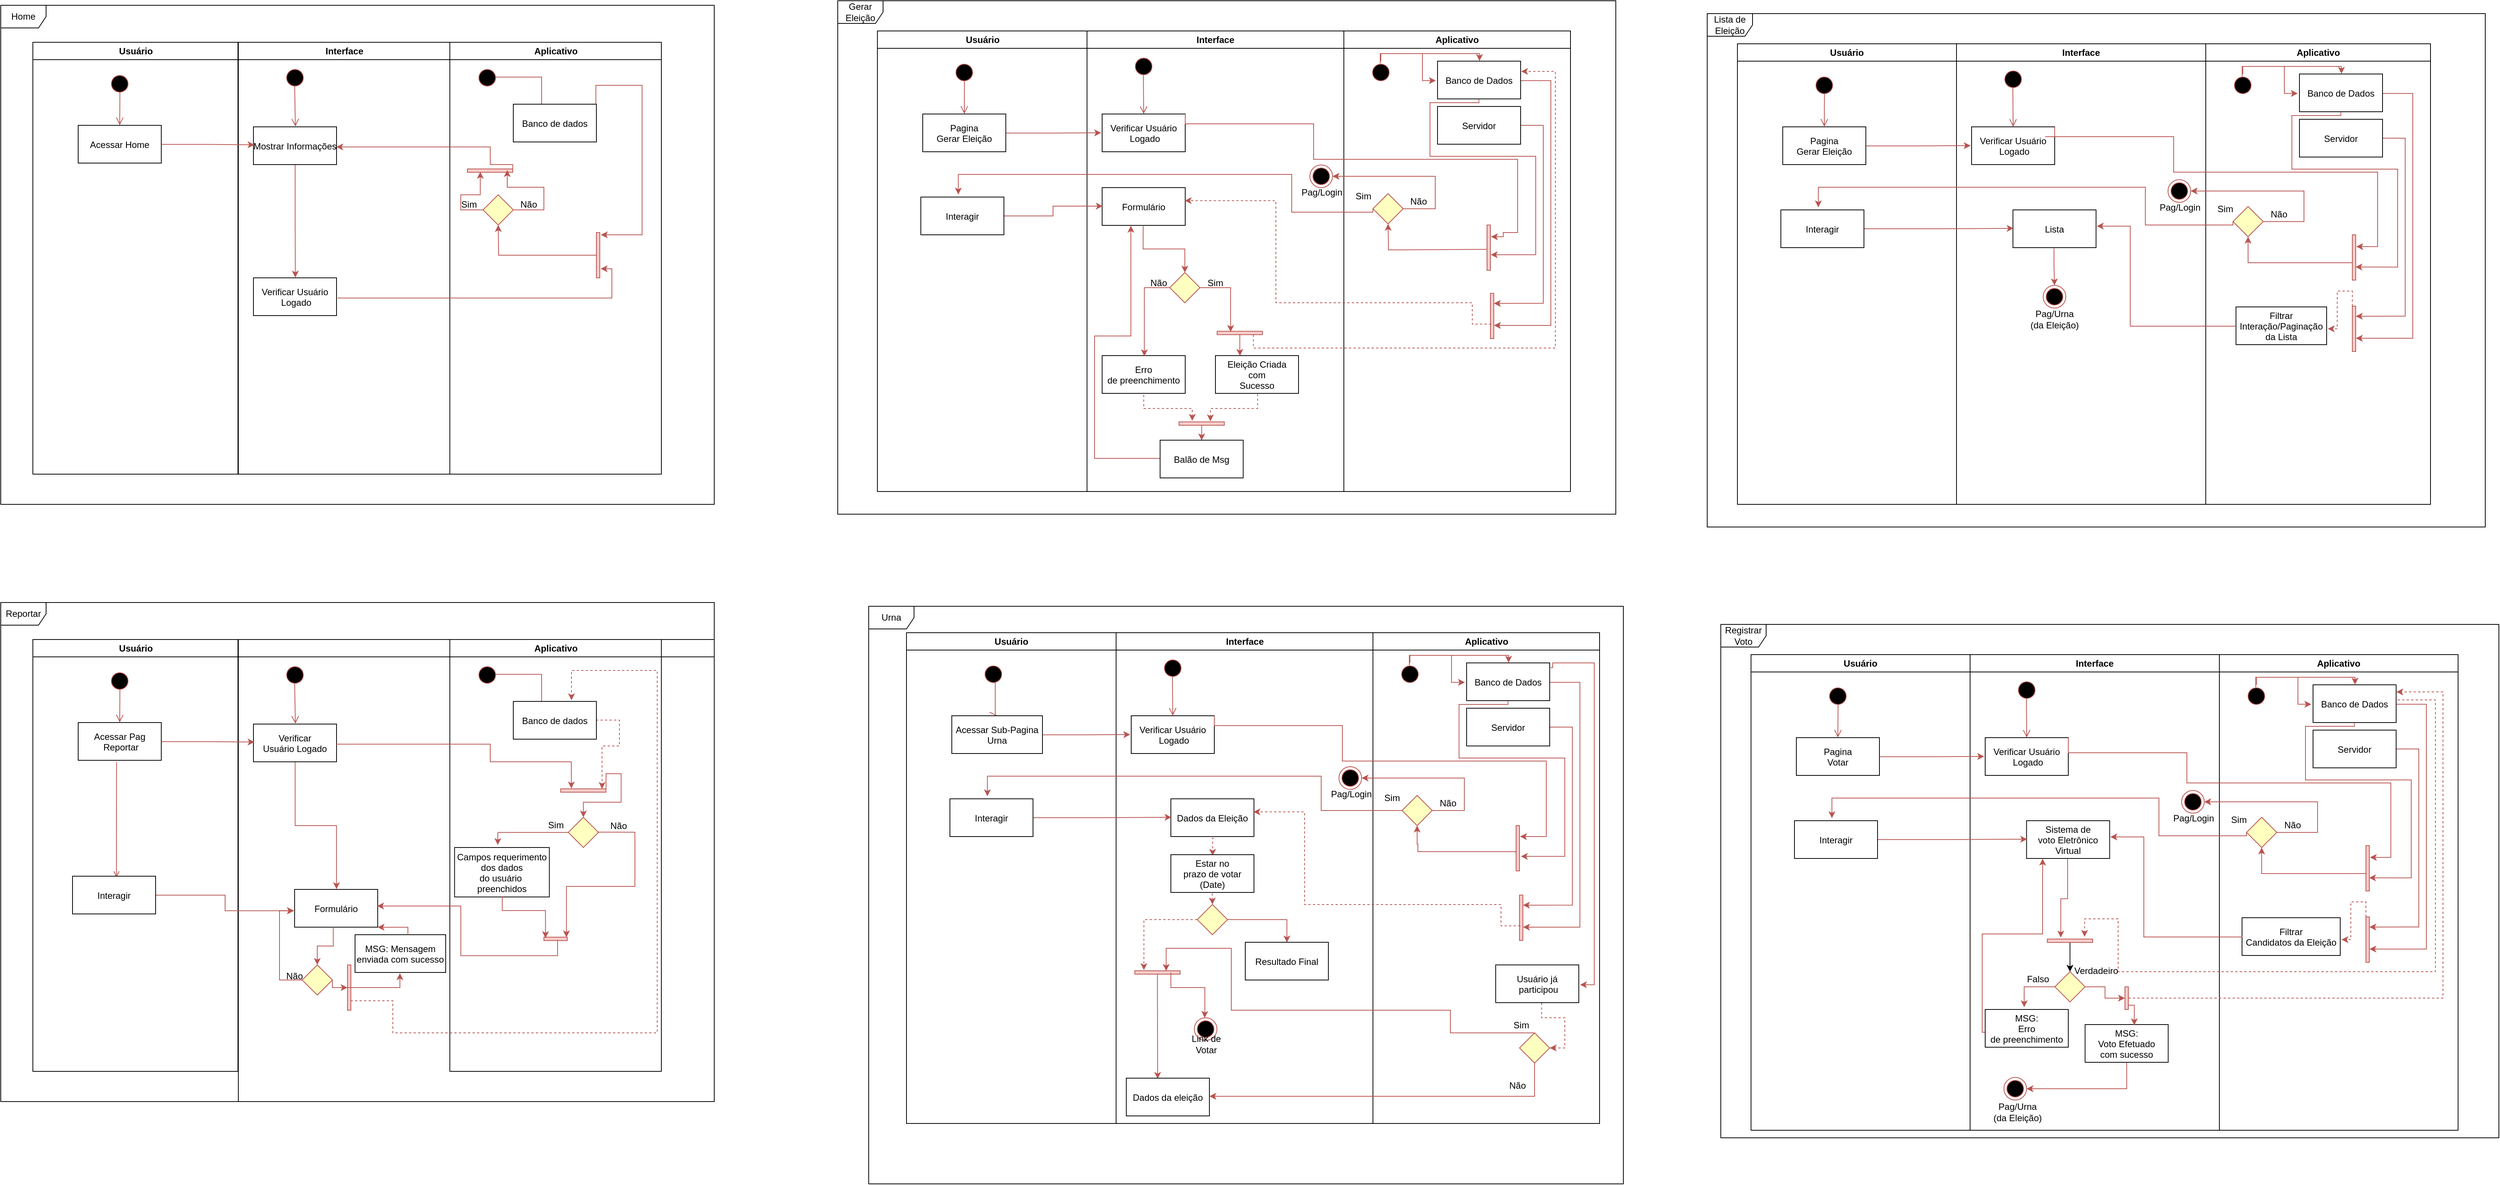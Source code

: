 <mxfile version="20.8.11" type="github">
  <diagram name="Page-1" id="e7e014a7-5840-1c2e-5031-d8a46d1fe8dd">
    <mxGraphModel dx="1774" dy="944" grid="1" gridSize="10" guides="1" tooltips="1" connect="1" arrows="1" fold="1" page="1" pageScale="1" pageWidth="1169" pageHeight="826" background="none" math="0" shadow="0">
      <root>
        <mxCell id="0" />
        <mxCell id="1" parent="0" />
        <mxCell id="ueTn9yQbteEruOtS-YW8-402" value="Urna" style="shape=umlFrame;whiteSpace=wrap;html=1;" parent="1" vertex="1">
          <mxGeometry x="1280" y="875" width="999" height="765" as="geometry" />
        </mxCell>
        <mxCell id="ueTn9yQbteEruOtS-YW8-170" value="Interface" style="swimlane;whiteSpace=wrap" parent="1" vertex="1">
          <mxGeometry x="2720" y="130" width="330" height="610" as="geometry" />
        </mxCell>
        <mxCell id="ueTn9yQbteEruOtS-YW8-171" value="Lista de Eleição" style="shape=umlFrame;whiteSpace=wrap;html=1;" parent="ueTn9yQbteEruOtS-YW8-170" vertex="1">
          <mxGeometry x="-330" y="-40" width="1030" height="680" as="geometry" />
        </mxCell>
        <mxCell id="ueTn9yQbteEruOtS-YW8-172" value="" style="ellipse;shape=startState;fillColor=#000000;strokeColor=#b85450;" parent="ueTn9yQbteEruOtS-YW8-170" vertex="1">
          <mxGeometry x="60" y="32" width="30" height="30" as="geometry" />
        </mxCell>
        <mxCell id="ueTn9yQbteEruOtS-YW8-173" value="" style="edgeStyle=elbowEdgeStyle;elbow=horizontal;verticalAlign=bottom;endArrow=open;endSize=8;strokeColor=#b85450;endFill=1;rounded=0;fillColor=#f8cecc;entryX=0.507;entryY=-0.002;entryDx=0;entryDy=0;entryPerimeter=0;exitX=0.486;exitY=0.889;exitDx=0;exitDy=0;exitPerimeter=0;" parent="ueTn9yQbteEruOtS-YW8-170" source="ueTn9yQbteEruOtS-YW8-172" target="ueTn9yQbteEruOtS-YW8-174" edge="1">
          <mxGeometry x="40" y="20" as="geometry">
            <mxPoint x="55" y="90" as="targetPoint" />
          </mxGeometry>
        </mxCell>
        <mxCell id="ueTn9yQbteEruOtS-YW8-174" value="Verificar Usuário&#xa; Logado" style="" parent="ueTn9yQbteEruOtS-YW8-170" vertex="1">
          <mxGeometry x="20" y="110" width="110" height="50" as="geometry" />
        </mxCell>
        <mxCell id="ueTn9yQbteEruOtS-YW8-175" value="Lista" style="strokeWidth=1;" parent="ueTn9yQbteEruOtS-YW8-170" vertex="1">
          <mxGeometry x="74.75" y="220" width="110" height="50" as="geometry" />
        </mxCell>
        <mxCell id="ueTn9yQbteEruOtS-YW8-179" style="edgeStyle=orthogonalEdgeStyle;rounded=0;jumpSize=2;orthogonalLoop=1;jettySize=auto;html=1;entryX=0.5;entryY=0;entryDx=0;entryDy=0;strokeWidth=1;exitX=0.494;exitY=1.017;exitDx=0;exitDy=0;exitPerimeter=0;fillColor=#f8cecc;strokeColor=#b85450;" parent="ueTn9yQbteEruOtS-YW8-170" source="ueTn9yQbteEruOtS-YW8-175" target="ueTn9yQbteEruOtS-YW8-222" edge="1">
          <mxGeometry relative="1" as="geometry">
            <mxPoint x="75.5" y="280" as="sourcePoint" />
            <mxPoint x="129.5" y="320" as="targetPoint" />
          </mxGeometry>
        </mxCell>
        <mxCell id="ueTn9yQbteEruOtS-YW8-222" value="" style="ellipse;html=1;shape=endState;fillColor=#000000;strokeColor=#b85450;strokeWidth=1;" parent="ueTn9yQbteEruOtS-YW8-170" vertex="1">
          <mxGeometry x="114.75" y="320" width="30" height="30" as="geometry" />
        </mxCell>
        <mxCell id="ueTn9yQbteEruOtS-YW8-223" value="Pag/Urna (da Eleição)" style="text;html=1;strokeColor=none;fillColor=none;align=center;verticalAlign=middle;whiteSpace=wrap;rounded=0;" parent="ueTn9yQbteEruOtS-YW8-170" vertex="1">
          <mxGeometry x="94.63" y="350" width="70.25" height="30" as="geometry" />
        </mxCell>
        <mxCell id="ueTn9yQbteEruOtS-YW8-195" value="" style="ellipse;html=1;shape=endState;fillColor=#000000;strokeColor=#b85450;strokeWidth=1;" parent="ueTn9yQbteEruOtS-YW8-170" vertex="1">
          <mxGeometry x="280" y="180" width="30" height="30" as="geometry" />
        </mxCell>
        <mxCell id="ueTn9yQbteEruOtS-YW8-212" value="Pag/Login" style="text;html=1;strokeColor=none;fillColor=none;align=center;verticalAlign=middle;whiteSpace=wrap;rounded=0;" parent="ueTn9yQbteEruOtS-YW8-170" vertex="1">
          <mxGeometry x="266" y="202" width="60" height="30" as="geometry" />
        </mxCell>
        <mxCell id="ueTn9yQbteEruOtS-YW8-47" value="Home" style="shape=umlFrame;whiteSpace=wrap;html=1;" parent="1" vertex="1">
          <mxGeometry x="131" y="79" width="944.5" height="661" as="geometry" />
        </mxCell>
        <mxCell id="2" value="Usuário" style="swimlane;whiteSpace=wrap" parent="1" vertex="1">
          <mxGeometry x="173.5" y="128" width="271.5" height="572" as="geometry" />
        </mxCell>
        <mxCell id="5" value="" style="ellipse;shape=startState;fillColor=#000000;strokeColor=#b85450;" parent="2" vertex="1">
          <mxGeometry x="100" y="40" width="30" height="30" as="geometry" />
        </mxCell>
        <mxCell id="6" value="" style="edgeStyle=elbowEdgeStyle;elbow=horizontal;verticalAlign=bottom;endArrow=open;endSize=8;strokeColor=#b85450;endFill=1;rounded=0;fillColor=#f8cecc;exitX=0.508;exitY=0.872;exitDx=0;exitDy=0;exitPerimeter=0;entryX=0.502;entryY=-0.004;entryDx=0;entryDy=0;entryPerimeter=0;" parent="2" source="5" target="7" edge="1">
          <mxGeometry x="100" y="40" as="geometry">
            <mxPoint x="115" y="110" as="targetPoint" />
          </mxGeometry>
        </mxCell>
        <mxCell id="7" value="Acessar Home" style="" parent="2" vertex="1">
          <mxGeometry x="60" y="110" width="110" height="50" as="geometry" />
        </mxCell>
        <mxCell id="3" value="Interface" style="swimlane;whiteSpace=wrap" parent="1" vertex="1">
          <mxGeometry x="445.5" y="128" width="280" height="572" as="geometry" />
        </mxCell>
        <mxCell id="13" value="" style="ellipse;shape=startState;fillColor=#000000;strokeColor=#b85450;" parent="3" vertex="1">
          <mxGeometry x="60" y="32" width="30" height="30" as="geometry" />
        </mxCell>
        <mxCell id="14" value="" style="edgeStyle=elbowEdgeStyle;elbow=horizontal;verticalAlign=bottom;endArrow=open;endSize=8;strokeColor=#b85450;endFill=1;rounded=0;fillColor=#f8cecc;exitX=0.486;exitY=0.889;exitDx=0;exitDy=0;exitPerimeter=0;entryX=0.511;entryY=-0.01;entryDx=0;entryDy=0;entryPerimeter=0;" parent="3" source="13" target="16" edge="1">
          <mxGeometry x="40" y="20" as="geometry">
            <mxPoint x="75.5" y="112" as="targetPoint" />
          </mxGeometry>
        </mxCell>
        <mxCell id="ueTn9yQbteEruOtS-YW8-73" style="edgeStyle=orthogonalEdgeStyle;rounded=0;jumpSize=2;orthogonalLoop=1;jettySize=auto;html=1;entryX=0.504;entryY=-0.008;entryDx=0;entryDy=0;entryPerimeter=0;strokeWidth=1;fillColor=#f8cecc;strokeColor=#b85450;exitX=0.502;exitY=0.983;exitDx=0;exitDy=0;exitPerimeter=0;" parent="3" source="16" target="ueTn9yQbteEruOtS-YW8-72" edge="1">
          <mxGeometry relative="1" as="geometry">
            <mxPoint x="75.5" y="272" as="sourcePoint" />
          </mxGeometry>
        </mxCell>
        <mxCell id="16" value="Mostrar Informações" style="strokeWidth=1;" parent="3" vertex="1">
          <mxGeometry x="20" y="112" width="110" height="50" as="geometry" />
        </mxCell>
        <mxCell id="ueTn9yQbteEruOtS-YW8-72" value="Verificar Usuário&#xa; Logado" style="strokeWidth=1;" parent="3" vertex="1">
          <mxGeometry x="20" y="312" width="110" height="50" as="geometry" />
        </mxCell>
        <mxCell id="4" value="Aplicativo" style="swimlane;whiteSpace=wrap" parent="1" vertex="1">
          <mxGeometry x="725.5" y="128" width="280" height="572" as="geometry" />
        </mxCell>
        <mxCell id="ueTn9yQbteEruOtS-YW8-53" value="Sim" style="text;html=1;strokeColor=none;fillColor=none;align=center;verticalAlign=middle;whiteSpace=wrap;rounded=0;" parent="4" vertex="1">
          <mxGeometry x="-4.5" y="200" width="60" height="30" as="geometry" />
        </mxCell>
        <mxCell id="ueTn9yQbteEruOtS-YW8-56" value="" style="whiteSpace=wrap;strokeColor=#b85450;fillColor=#f8cecc;" parent="4" vertex="1">
          <mxGeometry x="194" y="252" width="4.5" height="60" as="geometry" />
        </mxCell>
        <mxCell id="ueTn9yQbteEruOtS-YW8-229" value="" style="whiteSpace=wrap;strokeColor=#b85450;fillColor=#f8cecc;rotation=90;" parent="4" vertex="1">
          <mxGeometry x="51" y="140" width="4.5" height="60" as="geometry" />
        </mxCell>
        <mxCell id="ueTn9yQbteEruOtS-YW8-48" style="edgeStyle=orthogonalEdgeStyle;rounded=0;orthogonalLoop=1;jettySize=auto;html=1;entryX=0.013;entryY=0.477;entryDx=0;entryDy=0;entryPerimeter=0;fillColor=#f8cecc;strokeColor=#b85450;exitX=1.002;exitY=0.504;exitDx=0;exitDy=0;exitPerimeter=0;" parent="1" source="7" target="16" edge="1">
          <mxGeometry relative="1" as="geometry">
            <mxPoint x="464.18" y="262.9" as="targetPoint" />
          </mxGeometry>
        </mxCell>
        <mxCell id="ueTn9yQbteEruOtS-YW8-64" style="edgeStyle=orthogonalEdgeStyle;rounded=0;jumpSize=2;orthogonalLoop=1;jettySize=auto;html=1;exitX=0;exitY=0.5;exitDx=0;exitDy=0;entryX=0.852;entryY=0.716;entryDx=0;entryDy=0;entryPerimeter=0;strokeWidth=1;fillColor=#f8cecc;strokeColor=#b85450;" parent="1" source="21" target="ueTn9yQbteEruOtS-YW8-229" edge="1">
          <mxGeometry relative="1" as="geometry">
            <mxPoint x="575.39" y="261.95" as="targetPoint" />
            <Array as="points">
              <mxPoint x="740" y="350" />
              <mxPoint x="740" y="330" />
              <mxPoint x="766" y="330" />
            </Array>
          </mxGeometry>
        </mxCell>
        <mxCell id="ueTn9yQbteEruOtS-YW8-70" style="edgeStyle=orthogonalEdgeStyle;rounded=0;jumpSize=2;orthogonalLoop=1;jettySize=auto;html=1;entryX=0.323;entryY=0.121;entryDx=0;entryDy=0;strokeWidth=1;fillColor=#f8cecc;strokeColor=#b85450;entryPerimeter=0;" parent="1" source="21" target="ueTn9yQbteEruOtS-YW8-229" edge="1">
          <mxGeometry relative="1" as="geometry">
            <mxPoint x="906.75" y="325" as="targetPoint" />
            <Array as="points">
              <mxPoint x="850" y="350" />
              <mxPoint x="850" y="320" />
              <mxPoint x="802" y="320" />
            </Array>
          </mxGeometry>
        </mxCell>
        <mxCell id="21" value="" style="rhombus;fillColor=#FFFFC0;strokeColor=#b85450;" parent="1" vertex="1">
          <mxGeometry x="769.5" y="330" width="40" height="40" as="geometry" />
        </mxCell>
        <mxCell id="ueTn9yQbteEruOtS-YW8-52" style="edgeStyle=orthogonalEdgeStyle;rounded=0;jumpSize=2;orthogonalLoop=1;jettySize=auto;html=1;entryX=1.258;entryY=0.808;entryDx=0;entryDy=0;strokeWidth=1;exitX=1.013;exitY=0.536;exitDx=0;exitDy=0;exitPerimeter=0;fillColor=#f8cecc;strokeColor=#b85450;entryPerimeter=0;" parent="1" source="ueTn9yQbteEruOtS-YW8-72" target="ueTn9yQbteEruOtS-YW8-56" edge="1">
          <mxGeometry relative="1" as="geometry">
            <Array as="points">
              <mxPoint x="940" y="467" />
              <mxPoint x="940" y="428" />
              <mxPoint x="925" y="428" />
            </Array>
          </mxGeometry>
        </mxCell>
        <mxCell id="ueTn9yQbteEruOtS-YW8-54" value="Não" style="text;html=1;strokeColor=none;fillColor=none;align=center;verticalAlign=middle;whiteSpace=wrap;rounded=0;" parent="1" vertex="1">
          <mxGeometry x="800" y="328" width="60" height="30" as="geometry" />
        </mxCell>
        <mxCell id="ueTn9yQbteEruOtS-YW8-57" style="edgeStyle=orthogonalEdgeStyle;rounded=0;jumpSize=2;orthogonalLoop=1;jettySize=auto;html=1;entryX=0.003;entryY=0.301;entryDx=0;entryDy=0;entryPerimeter=0;strokeWidth=1;fillColor=#f8cecc;strokeColor=#b85450;exitX=0.851;exitY=0.471;exitDx=0;exitDy=0;exitPerimeter=0;" parent="1" source="ueTn9yQbteEruOtS-YW8-55" target="ueTn9yQbteEruOtS-YW8-58" edge="1">
          <mxGeometry relative="1" as="geometry">
            <Array as="points">
              <mxPoint x="847" y="174" />
              <mxPoint x="847" y="225" />
            </Array>
          </mxGeometry>
        </mxCell>
        <mxCell id="ueTn9yQbteEruOtS-YW8-55" value="" style="ellipse;shape=startState;fillColor=#000000;strokeColor=#b85450;" parent="1" vertex="1">
          <mxGeometry x="760" y="160" width="30" height="30" as="geometry" />
        </mxCell>
        <mxCell id="ueTn9yQbteEruOtS-YW8-59" style="edgeStyle=orthogonalEdgeStyle;rounded=0;jumpSize=2;orthogonalLoop=1;jettySize=auto;html=1;strokeWidth=1;fillColor=#f8cecc;strokeColor=#b85450;exitX=0.994;exitY=0.496;exitDx=0;exitDy=0;exitPerimeter=0;entryX=1.312;entryY=0.043;entryDx=0;entryDy=0;entryPerimeter=0;" parent="1" source="ueTn9yQbteEruOtS-YW8-58" target="ueTn9yQbteEruOtS-YW8-56" edge="1">
          <mxGeometry relative="1" as="geometry">
            <mxPoint x="883" y="340" as="targetPoint" />
            <Array as="points">
              <mxPoint x="919" y="185" />
              <mxPoint x="980" y="185" />
              <mxPoint x="980" y="383" />
              <mxPoint x="925" y="383" />
            </Array>
          </mxGeometry>
        </mxCell>
        <mxCell id="ueTn9yQbteEruOtS-YW8-58" value="Banco de dados" style="" parent="1" vertex="1">
          <mxGeometry x="809.5" y="210" width="110" height="50" as="geometry" />
        </mxCell>
        <mxCell id="ueTn9yQbteEruOtS-YW8-65" style="edgeStyle=orthogonalEdgeStyle;rounded=0;jumpSize=2;orthogonalLoop=1;jettySize=auto;html=1;exitX=0;exitY=0;exitDx=0;exitDy=0;entryX=0.5;entryY=1;entryDx=0;entryDy=0;strokeWidth=1;fillColor=#f8cecc;strokeColor=#b85450;" parent="1" source="ueTn9yQbteEruOtS-YW8-56" target="21" edge="1">
          <mxGeometry relative="1" as="geometry">
            <Array as="points">
              <mxPoint x="790" y="410" />
              <mxPoint x="790" y="400" />
              <mxPoint x="790" y="400" />
            </Array>
          </mxGeometry>
        </mxCell>
        <mxCell id="ueTn9yQbteEruOtS-YW8-76" value="Usuário" style="swimlane;whiteSpace=wrap" parent="1" vertex="1">
          <mxGeometry x="1291.5" y="113" width="277.5" height="610" as="geometry" />
        </mxCell>
        <mxCell id="ueTn9yQbteEruOtS-YW8-77" value="" style="ellipse;shape=startState;fillColor=#000000;strokeColor=#b85450;" parent="ueTn9yQbteEruOtS-YW8-76" vertex="1">
          <mxGeometry x="100" y="40" width="30" height="30" as="geometry" />
        </mxCell>
        <mxCell id="ueTn9yQbteEruOtS-YW8-78" value="" style="edgeStyle=elbowEdgeStyle;elbow=horizontal;verticalAlign=bottom;endArrow=open;endSize=8;strokeColor=#b85450;endFill=1;rounded=0;fillColor=#f8cecc;exitX=0.508;exitY=0.872;exitDx=0;exitDy=0;exitPerimeter=0;entryX=0.502;entryY=-0.004;entryDx=0;entryDy=0;entryPerimeter=0;" parent="ueTn9yQbteEruOtS-YW8-76" source="ueTn9yQbteEruOtS-YW8-77" target="ueTn9yQbteEruOtS-YW8-79" edge="1">
          <mxGeometry x="100" y="40" as="geometry">
            <mxPoint x="115" y="110" as="targetPoint" />
          </mxGeometry>
        </mxCell>
        <mxCell id="ueTn9yQbteEruOtS-YW8-79" value="Pagina &#xa;Gerar Eleição" style="" parent="ueTn9yQbteEruOtS-YW8-76" vertex="1">
          <mxGeometry x="60" y="110" width="110" height="50" as="geometry" />
        </mxCell>
        <mxCell id="ueTn9yQbteEruOtS-YW8-80" value="Interface" style="swimlane;whiteSpace=wrap" parent="1" vertex="1">
          <mxGeometry x="1569" y="113" width="340" height="610" as="geometry" />
        </mxCell>
        <mxCell id="ueTn9yQbteEruOtS-YW8-75" value="Gerar Eleição" style="shape=umlFrame;whiteSpace=wrap;html=1;" parent="ueTn9yQbteEruOtS-YW8-80" vertex="1">
          <mxGeometry x="-330" y="-40" width="1030" height="680" as="geometry" />
        </mxCell>
        <mxCell id="ueTn9yQbteEruOtS-YW8-81" value="" style="ellipse;shape=startState;fillColor=#000000;strokeColor=#b85450;" parent="ueTn9yQbteEruOtS-YW8-80" vertex="1">
          <mxGeometry x="60" y="32" width="30" height="30" as="geometry" />
        </mxCell>
        <mxCell id="ueTn9yQbteEruOtS-YW8-82" value="" style="edgeStyle=elbowEdgeStyle;elbow=horizontal;verticalAlign=bottom;endArrow=open;endSize=8;strokeColor=#b85450;endFill=1;rounded=0;fillColor=#f8cecc;entryX=0.507;entryY=-0.002;entryDx=0;entryDy=0;entryPerimeter=0;exitX=0.486;exitY=0.889;exitDx=0;exitDy=0;exitPerimeter=0;" parent="ueTn9yQbteEruOtS-YW8-80" source="ueTn9yQbteEruOtS-YW8-81" target="ueTn9yQbteEruOtS-YW8-83" edge="1">
          <mxGeometry x="40" y="20" as="geometry">
            <mxPoint x="55" y="90" as="targetPoint" />
          </mxGeometry>
        </mxCell>
        <mxCell id="ueTn9yQbteEruOtS-YW8-83" value="Verificar Usuário&#xa; Logado" style="" parent="ueTn9yQbteEruOtS-YW8-80" vertex="1">
          <mxGeometry x="20" y="110" width="110" height="50" as="geometry" />
        </mxCell>
        <mxCell id="ueTn9yQbteEruOtS-YW8-87" value="Formulário" style="strokeWidth=1;" parent="ueTn9yQbteEruOtS-YW8-80" vertex="1">
          <mxGeometry x="20" y="207.5" width="110" height="50" as="geometry" />
        </mxCell>
        <mxCell id="ueTn9yQbteEruOtS-YW8-155" style="edgeStyle=orthogonalEdgeStyle;rounded=0;jumpSize=2;orthogonalLoop=1;jettySize=auto;html=1;entryX=-0.317;entryY=0.708;entryDx=0;entryDy=0;entryPerimeter=0;dashed=1;strokeWidth=1;exitX=0.501;exitY=1.039;exitDx=0;exitDy=0;exitPerimeter=0;fillColor=#f8cecc;strokeColor=#b85450;" parent="ueTn9yQbteEruOtS-YW8-80" source="ueTn9yQbteEruOtS-YW8-120" target="ueTn9yQbteEruOtS-YW8-154" edge="1">
          <mxGeometry relative="1" as="geometry" />
        </mxCell>
        <mxCell id="ueTn9yQbteEruOtS-YW8-120" value="Erro &#xa;de preenchimento" style="strokeWidth=1;" parent="ueTn9yQbteEruOtS-YW8-80" vertex="1">
          <mxGeometry x="20" y="430" width="110" height="50" as="geometry" />
        </mxCell>
        <mxCell id="ueTn9yQbteEruOtS-YW8-117" value="" style="rhombus;fillColor=#FFFFC0;strokeColor=#b85450;" parent="ueTn9yQbteEruOtS-YW8-80" vertex="1">
          <mxGeometry x="109.5" y="320" width="40" height="40" as="geometry" />
        </mxCell>
        <mxCell id="ueTn9yQbteEruOtS-YW8-118" style="edgeStyle=orthogonalEdgeStyle;rounded=0;jumpSize=2;orthogonalLoop=1;jettySize=auto;html=1;entryX=0.5;entryY=0;entryDx=0;entryDy=0;strokeWidth=1;exitX=0.494;exitY=1.017;exitDx=0;exitDy=0;exitPerimeter=0;fillColor=#f8cecc;strokeColor=#b85450;" parent="ueTn9yQbteEruOtS-YW8-80" source="ueTn9yQbteEruOtS-YW8-87" target="ueTn9yQbteEruOtS-YW8-117" edge="1">
          <mxGeometry relative="1" as="geometry">
            <mxPoint x="75.5" y="280" as="sourcePoint" />
          </mxGeometry>
        </mxCell>
        <mxCell id="ueTn9yQbteEruOtS-YW8-121" style="edgeStyle=orthogonalEdgeStyle;rounded=0;jumpSize=2;orthogonalLoop=1;jettySize=auto;html=1;exitX=0;exitY=0.5;exitDx=0;exitDy=0;entryX=0.508;entryY=0.017;entryDx=0;entryDy=0;entryPerimeter=0;strokeWidth=1;fillColor=#f8cecc;strokeColor=#b85450;" parent="ueTn9yQbteEruOtS-YW8-80" source="ueTn9yQbteEruOtS-YW8-117" target="ueTn9yQbteEruOtS-YW8-120" edge="1">
          <mxGeometry relative="1" as="geometry" />
        </mxCell>
        <mxCell id="ueTn9yQbteEruOtS-YW8-137" style="edgeStyle=orthogonalEdgeStyle;rounded=0;jumpSize=2;orthogonalLoop=1;jettySize=auto;html=1;entryX=0.296;entryY=0.006;entryDx=0;entryDy=0;entryPerimeter=0;strokeWidth=1;fillColor=#f8cecc;strokeColor=#b85450;" parent="ueTn9yQbteEruOtS-YW8-80" source="ueTn9yQbteEruOtS-YW8-126" target="ueTn9yQbteEruOtS-YW8-136" edge="1">
          <mxGeometry relative="1" as="geometry" />
        </mxCell>
        <mxCell id="ueTn9yQbteEruOtS-YW8-126" value="" style="whiteSpace=wrap;strokeColor=#b85450;fillColor=#f8cecc;rotation=90;" parent="ueTn9yQbteEruOtS-YW8-80" vertex="1">
          <mxGeometry x="200" y="370" width="4.5" height="60" as="geometry" />
        </mxCell>
        <mxCell id="ueTn9yQbteEruOtS-YW8-123" style="edgeStyle=orthogonalEdgeStyle;rounded=0;jumpSize=2;orthogonalLoop=1;jettySize=auto;html=1;strokeWidth=1;entryX=0.178;entryY=0.703;entryDx=0;entryDy=0;entryPerimeter=0;exitX=1;exitY=0.5;exitDx=0;exitDy=0;fillColor=#f8cecc;strokeColor=#b85450;" parent="ueTn9yQbteEruOtS-YW8-80" source="ueTn9yQbteEruOtS-YW8-117" target="ueTn9yQbteEruOtS-YW8-126" edge="1">
          <mxGeometry relative="1" as="geometry">
            <mxPoint x="114" y="322.6" as="sourcePoint" />
            <mxPoint x="71.35" y="369.972" as="targetPoint" />
            <Array as="points">
              <mxPoint x="190" y="340" />
            </Array>
          </mxGeometry>
        </mxCell>
        <mxCell id="ueTn9yQbteEruOtS-YW8-131" value="Sim" style="text;html=1;strokeColor=none;fillColor=none;align=center;verticalAlign=middle;whiteSpace=wrap;rounded=0;" parent="ueTn9yQbteEruOtS-YW8-80" vertex="1">
          <mxGeometry x="154.75" y="324" width="30" height="20" as="geometry" />
        </mxCell>
        <mxCell id="ueTn9yQbteEruOtS-YW8-132" value="Não" style="text;html=1;strokeColor=none;fillColor=none;align=center;verticalAlign=middle;whiteSpace=wrap;rounded=0;" parent="ueTn9yQbteEruOtS-YW8-80" vertex="1">
          <mxGeometry x="79.5" y="324" width="30" height="20" as="geometry" />
        </mxCell>
        <mxCell id="ueTn9yQbteEruOtS-YW8-156" style="edgeStyle=orthogonalEdgeStyle;rounded=0;jumpSize=2;orthogonalLoop=1;jettySize=auto;html=1;entryX=-0.163;entryY=0.308;entryDx=0;entryDy=0;entryPerimeter=0;dashed=1;strokeWidth=1;exitX=0.507;exitY=1.018;exitDx=0;exitDy=0;exitPerimeter=0;fillColor=#f8cecc;strokeColor=#b85450;" parent="ueTn9yQbteEruOtS-YW8-80" source="ueTn9yQbteEruOtS-YW8-136" target="ueTn9yQbteEruOtS-YW8-154" edge="1">
          <mxGeometry relative="1" as="geometry" />
        </mxCell>
        <mxCell id="ueTn9yQbteEruOtS-YW8-136" value="Eleição Criada&#xa;com &#xa;Sucesso" style="strokeWidth=1;" parent="ueTn9yQbteEruOtS-YW8-80" vertex="1">
          <mxGeometry x="170" y="430" width="110" height="50" as="geometry" />
        </mxCell>
        <mxCell id="ueTn9yQbteEruOtS-YW8-164" style="edgeStyle=orthogonalEdgeStyle;rounded=0;jumpSize=2;orthogonalLoop=1;jettySize=auto;html=1;entryX=0.501;entryY=0.005;entryDx=0;entryDy=0;entryPerimeter=0;strokeWidth=1;fillColor=#f8cecc;strokeColor=#b85450;" parent="ueTn9yQbteEruOtS-YW8-80" source="ueTn9yQbteEruOtS-YW8-154" target="ueTn9yQbteEruOtS-YW8-157" edge="1">
          <mxGeometry relative="1" as="geometry" />
        </mxCell>
        <mxCell id="ueTn9yQbteEruOtS-YW8-154" value="" style="whiteSpace=wrap;strokeColor=#b85450;fillColor=#f8cecc;rotation=90;" parent="ueTn9yQbteEruOtS-YW8-80" vertex="1">
          <mxGeometry x="149.5" y="490" width="4.5" height="60" as="geometry" />
        </mxCell>
        <mxCell id="ueTn9yQbteEruOtS-YW8-165" style="edgeStyle=orthogonalEdgeStyle;rounded=0;jumpSize=2;orthogonalLoop=1;jettySize=auto;html=1;entryX=0.346;entryY=1.01;entryDx=0;entryDy=0;entryPerimeter=0;strokeWidth=1;exitX=-0.004;exitY=0.482;exitDx=0;exitDy=0;exitPerimeter=0;fillColor=#f8cecc;strokeColor=#b85450;" parent="ueTn9yQbteEruOtS-YW8-80" source="ueTn9yQbteEruOtS-YW8-157" target="ueTn9yQbteEruOtS-YW8-87" edge="1">
          <mxGeometry relative="1" as="geometry">
            <Array as="points">
              <mxPoint x="10" y="566" />
              <mxPoint x="10" y="404" />
              <mxPoint x="58" y="404" />
            </Array>
          </mxGeometry>
        </mxCell>
        <mxCell id="ueTn9yQbteEruOtS-YW8-157" value="Balão de Msg" style="strokeWidth=1;" parent="ueTn9yQbteEruOtS-YW8-80" vertex="1">
          <mxGeometry x="96.75" y="542" width="110" height="50" as="geometry" />
        </mxCell>
        <mxCell id="ueTn9yQbteEruOtS-YW8-91" value="" style="ellipse;html=1;shape=endState;fillColor=#000000;strokeColor=#b85450;strokeWidth=1;" parent="ueTn9yQbteEruOtS-YW8-80" vertex="1">
          <mxGeometry x="295" y="177.5" width="30" height="30" as="geometry" />
        </mxCell>
        <mxCell id="ueTn9yQbteEruOtS-YW8-103" value="Pag/Login" style="text;html=1;strokeColor=none;fillColor=none;align=center;verticalAlign=middle;whiteSpace=wrap;rounded=0;" parent="ueTn9yQbteEruOtS-YW8-80" vertex="1">
          <mxGeometry x="281" y="199" width="60" height="30" as="geometry" />
        </mxCell>
        <mxCell id="ueTn9yQbteEruOtS-YW8-88" value="Aplicativo" style="swimlane;whiteSpace=wrap" parent="1" vertex="1">
          <mxGeometry x="1909" y="113" width="300" height="610" as="geometry" />
        </mxCell>
        <mxCell id="ueTn9yQbteEruOtS-YW8-89" value="Sim" style="text;html=1;strokeColor=none;fillColor=none;align=center;verticalAlign=middle;whiteSpace=wrap;rounded=0;" parent="ueTn9yQbteEruOtS-YW8-88" vertex="1">
          <mxGeometry x="-4.5" y="204" width="60" height="30" as="geometry" />
        </mxCell>
        <mxCell id="ueTn9yQbteEruOtS-YW8-90" value="" style="whiteSpace=wrap;strokeColor=#b85450;fillColor=#f8cecc;" parent="ueTn9yQbteEruOtS-YW8-88" vertex="1">
          <mxGeometry x="189.5" y="257" width="4.5" height="60" as="geometry" />
        </mxCell>
        <mxCell id="ueTn9yQbteEruOtS-YW8-107" value="" style="whiteSpace=wrap;strokeColor=#b85450;fillColor=#f8cecc;" parent="ueTn9yQbteEruOtS-YW8-88" vertex="1">
          <mxGeometry x="194" y="347.5" width="4.5" height="60" as="geometry" />
        </mxCell>
        <mxCell id="ueTn9yQbteEruOtS-YW8-142" style="edgeStyle=orthogonalEdgeStyle;rounded=0;jumpSize=2;orthogonalLoop=1;jettySize=auto;html=1;entryX=-0.021;entryY=0.516;entryDx=0;entryDy=0;entryPerimeter=0;strokeWidth=1;fillColor=#f8cecc;strokeColor=#b85450;" parent="ueTn9yQbteEruOtS-YW8-88" source="ueTn9yQbteEruOtS-YW8-99" target="ueTn9yQbteEruOtS-YW8-140" edge="1">
          <mxGeometry relative="1" as="geometry">
            <Array as="points">
              <mxPoint x="49" y="30" />
              <mxPoint x="104" y="30" />
              <mxPoint x="104" y="66" />
            </Array>
          </mxGeometry>
        </mxCell>
        <mxCell id="ueTn9yQbteEruOtS-YW8-143" style="edgeStyle=orthogonalEdgeStyle;rounded=0;jumpSize=2;orthogonalLoop=1;jettySize=auto;html=1;entryX=0.505;entryY=-0.005;entryDx=0;entryDy=0;entryPerimeter=0;strokeWidth=1;fillColor=#f8cecc;strokeColor=#b85450;exitX=0.473;exitY=0.11;exitDx=0;exitDy=0;exitPerimeter=0;" parent="ueTn9yQbteEruOtS-YW8-88" source="ueTn9yQbteEruOtS-YW8-99" target="ueTn9yQbteEruOtS-YW8-140" edge="1">
          <mxGeometry relative="1" as="geometry">
            <mxPoint x="49" y="43" as="sourcePoint" />
            <mxPoint x="181.97" y="103.65" as="targetPoint" />
            <Array as="points">
              <mxPoint x="48" y="30" />
              <mxPoint x="180" y="30" />
            </Array>
          </mxGeometry>
        </mxCell>
        <mxCell id="ueTn9yQbteEruOtS-YW8-99" value="" style="ellipse;shape=startState;fillColor=#000000;strokeColor=#b85450;" parent="ueTn9yQbteEruOtS-YW8-88" vertex="1">
          <mxGeometry x="34" y="40" width="30" height="30" as="geometry" />
        </mxCell>
        <mxCell id="ueTn9yQbteEruOtS-YW8-145" style="edgeStyle=orthogonalEdgeStyle;rounded=0;jumpSize=2;orthogonalLoop=1;jettySize=auto;html=1;entryX=1.045;entryY=0.713;entryDx=0;entryDy=0;entryPerimeter=0;strokeWidth=1;exitX=1.002;exitY=0.516;exitDx=0;exitDy=0;exitPerimeter=0;fillColor=#f8cecc;strokeColor=#b85450;" parent="ueTn9yQbteEruOtS-YW8-88" source="ueTn9yQbteEruOtS-YW8-140" target="ueTn9yQbteEruOtS-YW8-107" edge="1">
          <mxGeometry relative="1" as="geometry">
            <Array as="points">
              <mxPoint x="274" y="66" />
              <mxPoint x="274" y="390" />
              <mxPoint x="199" y="390" />
            </Array>
          </mxGeometry>
        </mxCell>
        <mxCell id="ueTn9yQbteEruOtS-YW8-147" style="edgeStyle=orthogonalEdgeStyle;rounded=0;jumpSize=2;orthogonalLoop=1;jettySize=auto;html=1;entryX=1.112;entryY=0.657;entryDx=0;entryDy=0;entryPerimeter=0;strokeWidth=1;exitX=0.498;exitY=1.014;exitDx=0;exitDy=0;exitPerimeter=0;fillColor=#f8cecc;strokeColor=#b85450;" parent="ueTn9yQbteEruOtS-YW8-88" source="ueTn9yQbteEruOtS-YW8-140" target="ueTn9yQbteEruOtS-YW8-90" edge="1">
          <mxGeometry relative="1" as="geometry">
            <mxPoint x="179" y="60" as="sourcePoint" />
            <mxPoint x="198.486" y="295.96" as="targetPoint" />
            <Array as="points">
              <mxPoint x="179" y="95" />
              <mxPoint x="114" y="95" />
              <mxPoint x="114" y="166" />
              <mxPoint x="254" y="166" />
              <mxPoint x="254" y="296" />
            </Array>
          </mxGeometry>
        </mxCell>
        <mxCell id="ueTn9yQbteEruOtS-YW8-140" value="Banco de Dados" style="" parent="ueTn9yQbteEruOtS-YW8-88" vertex="1">
          <mxGeometry x="124" y="40" width="110" height="50" as="geometry" />
        </mxCell>
        <mxCell id="ueTn9yQbteEruOtS-YW8-148" style="edgeStyle=orthogonalEdgeStyle;rounded=0;jumpSize=2;orthogonalLoop=1;jettySize=auto;html=1;entryX=1.032;entryY=0.222;entryDx=0;entryDy=0;entryPerimeter=0;strokeWidth=1;fillColor=#f8cecc;strokeColor=#b85450;" parent="ueTn9yQbteEruOtS-YW8-88" source="ueTn9yQbteEruOtS-YW8-141" target="ueTn9yQbteEruOtS-YW8-107" edge="1">
          <mxGeometry relative="1" as="geometry">
            <Array as="points">
              <mxPoint x="264" y="125" />
              <mxPoint x="264" y="361" />
            </Array>
          </mxGeometry>
        </mxCell>
        <mxCell id="ueTn9yQbteEruOtS-YW8-141" value="Servidor" style="" parent="ueTn9yQbteEruOtS-YW8-88" vertex="1">
          <mxGeometry x="124" y="100" width="110" height="50" as="geometry" />
        </mxCell>
        <mxCell id="ueTn9yQbteEruOtS-YW8-92" style="edgeStyle=orthogonalEdgeStyle;rounded=0;orthogonalLoop=1;jettySize=auto;html=1;entryX=-0.012;entryY=0.498;entryDx=0;entryDy=0;entryPerimeter=0;fillColor=#f8cecc;strokeColor=#b85450;exitX=1.002;exitY=0.504;exitDx=0;exitDy=0;exitPerimeter=0;" parent="1" source="ueTn9yQbteEruOtS-YW8-79" target="ueTn9yQbteEruOtS-YW8-83" edge="1">
          <mxGeometry relative="1" as="geometry" />
        </mxCell>
        <mxCell id="ueTn9yQbteEruOtS-YW8-93" style="edgeStyle=orthogonalEdgeStyle;rounded=0;jumpSize=2;orthogonalLoop=1;jettySize=auto;html=1;exitX=0;exitY=0.5;exitDx=0;exitDy=0;entryX=0.451;entryY=-0.068;entryDx=0;entryDy=0;entryPerimeter=0;strokeWidth=1;fillColor=#f8cecc;strokeColor=#b85450;" parent="1" source="ueTn9yQbteEruOtS-YW8-95" target="ueTn9yQbteEruOtS-YW8-113" edge="1">
          <mxGeometry relative="1" as="geometry">
            <Array as="points">
              <mxPoint x="1948" y="353" />
              <mxPoint x="1840" y="353" />
              <mxPoint x="1840" y="303" />
              <mxPoint x="1399" y="303" />
            </Array>
          </mxGeometry>
        </mxCell>
        <mxCell id="ueTn9yQbteEruOtS-YW8-94" style="edgeStyle=orthogonalEdgeStyle;rounded=0;jumpSize=2;orthogonalLoop=1;jettySize=auto;html=1;entryX=1;entryY=0.5;entryDx=0;entryDy=0;strokeWidth=1;fillColor=#f8cecc;strokeColor=#b85450;" parent="1" source="ueTn9yQbteEruOtS-YW8-95" target="ueTn9yQbteEruOtS-YW8-91" edge="1">
          <mxGeometry relative="1" as="geometry">
            <Array as="points">
              <mxPoint x="2030" y="349" />
              <mxPoint x="2030" y="306" />
            </Array>
          </mxGeometry>
        </mxCell>
        <mxCell id="ueTn9yQbteEruOtS-YW8-95" value="" style="rhombus;fillColor=#FFFFC0;strokeColor=#b85450;" parent="1" vertex="1">
          <mxGeometry x="1947.5" y="328.5" width="40" height="40" as="geometry" />
        </mxCell>
        <mxCell id="ueTn9yQbteEruOtS-YW8-96" style="edgeStyle=orthogonalEdgeStyle;rounded=0;jumpSize=2;orthogonalLoop=1;jettySize=auto;html=1;entryX=1.18;entryY=0.26;entryDx=0;entryDy=0;strokeWidth=1;fillColor=#f8cecc;strokeColor=#b85450;entryPerimeter=0;exitX=1;exitY=0.005;exitDx=0;exitDy=0;exitPerimeter=0;" parent="1" source="ueTn9yQbteEruOtS-YW8-83" target="ueTn9yQbteEruOtS-YW8-90" edge="1">
          <mxGeometry relative="1" as="geometry">
            <Array as="points">
              <mxPoint x="1699" y="236" />
              <mxPoint x="1869" y="236" />
              <mxPoint x="1869" y="283" />
              <mxPoint x="2139" y="283" />
              <mxPoint x="2139" y="380" />
              <mxPoint x="2120" y="380" />
              <mxPoint x="2120" y="386" />
            </Array>
            <mxPoint x="1699" y="243" as="sourcePoint" />
          </mxGeometry>
        </mxCell>
        <mxCell id="ueTn9yQbteEruOtS-YW8-97" value="Não" style="text;html=1;strokeColor=none;fillColor=none;align=center;verticalAlign=middle;whiteSpace=wrap;rounded=0;" parent="1" vertex="1">
          <mxGeometry x="1978" y="324" width="60" height="30" as="geometry" />
        </mxCell>
        <mxCell id="ueTn9yQbteEruOtS-YW8-102" style="edgeStyle=orthogonalEdgeStyle;rounded=0;jumpSize=2;orthogonalLoop=1;jettySize=auto;html=1;entryX=0.5;entryY=1;entryDx=0;entryDy=0;strokeWidth=1;fillColor=#f8cecc;strokeColor=#b85450;exitX=0.061;exitY=0.537;exitDx=0;exitDy=0;exitPerimeter=0;" parent="1" source="ueTn9yQbteEruOtS-YW8-90" target="ueTn9yQbteEruOtS-YW8-95" edge="1">
          <mxGeometry relative="1" as="geometry">
            <Array as="points">
              <mxPoint x="2097" y="402" />
              <mxPoint x="1968" y="403" />
              <mxPoint x="1968" y="393" />
              <mxPoint x="1967" y="393" />
            </Array>
            <mxPoint x="2099" y="403" as="sourcePoint" />
          </mxGeometry>
        </mxCell>
        <mxCell id="ueTn9yQbteEruOtS-YW8-108" style="edgeStyle=orthogonalEdgeStyle;rounded=0;jumpSize=2;orthogonalLoop=1;jettySize=auto;html=1;entryX=0.994;entryY=0.346;entryDx=0;entryDy=0;entryPerimeter=0;strokeWidth=1;fillColor=#f8cecc;strokeColor=#b85450;dashed=1;exitX=0.267;exitY=0.68;exitDx=0;exitDy=0;exitPerimeter=0;" parent="1" source="ueTn9yQbteEruOtS-YW8-107" target="ueTn9yQbteEruOtS-YW8-87" edge="1">
          <mxGeometry relative="1" as="geometry">
            <mxPoint x="2089" y="493" as="sourcePoint" />
            <mxPoint x="1962.94" y="502.85" as="targetPoint" />
            <Array as="points">
              <mxPoint x="2079" y="501" />
              <mxPoint x="2079" y="473" />
              <mxPoint x="1819" y="473" />
              <mxPoint x="1819" y="338" />
            </Array>
          </mxGeometry>
        </mxCell>
        <mxCell id="ueTn9yQbteEruOtS-YW8-116" style="edgeStyle=orthogonalEdgeStyle;rounded=0;jumpSize=2;orthogonalLoop=1;jettySize=auto;html=1;entryX=0.007;entryY=0.489;entryDx=0;entryDy=0;entryPerimeter=0;strokeWidth=1;fillColor=#f8cecc;strokeColor=#b85450;" parent="1" source="ueTn9yQbteEruOtS-YW8-113" target="ueTn9yQbteEruOtS-YW8-87" edge="1">
          <mxGeometry relative="1" as="geometry" />
        </mxCell>
        <mxCell id="ueTn9yQbteEruOtS-YW8-113" value="Interagir" style="strokeWidth=1;" parent="1" vertex="1">
          <mxGeometry x="1349" y="333" width="110" height="50" as="geometry" />
        </mxCell>
        <mxCell id="ueTn9yQbteEruOtS-YW8-153" style="edgeStyle=orthogonalEdgeStyle;rounded=0;jumpSize=2;orthogonalLoop=1;jettySize=auto;html=1;entryX=1.006;entryY=0.271;entryDx=0;entryDy=0;entryPerimeter=0;strokeWidth=1;dashed=1;fillColor=#f8cecc;strokeColor=#b85450;exitX=1.041;exitY=0.2;exitDx=0;exitDy=0;exitPerimeter=0;" parent="1" source="ueTn9yQbteEruOtS-YW8-126" target="ueTn9yQbteEruOtS-YW8-140" edge="1">
          <mxGeometry relative="1" as="geometry">
            <mxPoint x="1789" y="513" as="sourcePoint" />
            <Array as="points">
              <mxPoint x="1789" y="533" />
              <mxPoint x="2189" y="533" />
              <mxPoint x="2189" y="167" />
            </Array>
          </mxGeometry>
        </mxCell>
        <mxCell id="ueTn9yQbteEruOtS-YW8-166" value="Usuário" style="swimlane;whiteSpace=wrap" parent="1" vertex="1">
          <mxGeometry x="2430" y="130" width="290" height="610" as="geometry" />
        </mxCell>
        <mxCell id="ueTn9yQbteEruOtS-YW8-167" value="" style="ellipse;shape=startState;fillColor=#000000;strokeColor=#b85450;" parent="ueTn9yQbteEruOtS-YW8-166" vertex="1">
          <mxGeometry x="100" y="40" width="30" height="30" as="geometry" />
        </mxCell>
        <mxCell id="ueTn9yQbteEruOtS-YW8-168" value="" style="edgeStyle=elbowEdgeStyle;elbow=horizontal;verticalAlign=bottom;endArrow=open;endSize=8;strokeColor=#b85450;endFill=1;rounded=0;fillColor=#f8cecc;exitX=0.508;exitY=0.872;exitDx=0;exitDy=0;exitPerimeter=0;entryX=0.502;entryY=-0.004;entryDx=0;entryDy=0;entryPerimeter=0;" parent="ueTn9yQbteEruOtS-YW8-166" source="ueTn9yQbteEruOtS-YW8-167" target="ueTn9yQbteEruOtS-YW8-169" edge="1">
          <mxGeometry x="100" y="40" as="geometry">
            <mxPoint x="115" y="110" as="targetPoint" />
          </mxGeometry>
        </mxCell>
        <mxCell id="ueTn9yQbteEruOtS-YW8-169" value="Pagina &#xa;Gerar Eleição" style="" parent="ueTn9yQbteEruOtS-YW8-166" vertex="1">
          <mxGeometry x="60" y="110" width="110" height="50" as="geometry" />
        </mxCell>
        <mxCell id="ueTn9yQbteEruOtS-YW8-192" value="Aplicativo" style="swimlane;whiteSpace=wrap" parent="1" vertex="1">
          <mxGeometry x="3050" y="130" width="297.5" height="610" as="geometry" />
        </mxCell>
        <mxCell id="ueTn9yQbteEruOtS-YW8-193" value="Sim" style="text;html=1;strokeColor=none;fillColor=none;align=center;verticalAlign=middle;whiteSpace=wrap;rounded=0;" parent="ueTn9yQbteEruOtS-YW8-192" vertex="1">
          <mxGeometry x="-4.5" y="204" width="60" height="30" as="geometry" />
        </mxCell>
        <mxCell id="ueTn9yQbteEruOtS-YW8-194" value="" style="whiteSpace=wrap;strokeColor=#b85450;fillColor=#f8cecc;" parent="ueTn9yQbteEruOtS-YW8-192" vertex="1">
          <mxGeometry x="194" y="253" width="4.5" height="60" as="geometry" />
        </mxCell>
        <mxCell id="ueTn9yQbteEruOtS-YW8-196" value="" style="whiteSpace=wrap;strokeColor=#b85450;fillColor=#f8cecc;" parent="ueTn9yQbteEruOtS-YW8-192" vertex="1">
          <mxGeometry x="194" y="347.5" width="4.5" height="60" as="geometry" />
        </mxCell>
        <mxCell id="ueTn9yQbteEruOtS-YW8-197" style="edgeStyle=orthogonalEdgeStyle;rounded=0;jumpSize=2;orthogonalLoop=1;jettySize=auto;html=1;entryX=-0.021;entryY=0.516;entryDx=0;entryDy=0;entryPerimeter=0;strokeWidth=1;fillColor=#f8cecc;strokeColor=#b85450;" parent="ueTn9yQbteEruOtS-YW8-192" source="ueTn9yQbteEruOtS-YW8-199" target="ueTn9yQbteEruOtS-YW8-202" edge="1">
          <mxGeometry relative="1" as="geometry">
            <Array as="points">
              <mxPoint x="49" y="30" />
              <mxPoint x="104" y="30" />
              <mxPoint x="104" y="66" />
            </Array>
          </mxGeometry>
        </mxCell>
        <mxCell id="ueTn9yQbteEruOtS-YW8-198" style="edgeStyle=orthogonalEdgeStyle;rounded=0;jumpSize=2;orthogonalLoop=1;jettySize=auto;html=1;entryX=0.505;entryY=-0.005;entryDx=0;entryDy=0;entryPerimeter=0;strokeWidth=1;fillColor=#f8cecc;strokeColor=#b85450;exitX=0.473;exitY=0.11;exitDx=0;exitDy=0;exitPerimeter=0;" parent="ueTn9yQbteEruOtS-YW8-192" source="ueTn9yQbteEruOtS-YW8-199" target="ueTn9yQbteEruOtS-YW8-202" edge="1">
          <mxGeometry relative="1" as="geometry">
            <mxPoint x="49" y="43" as="sourcePoint" />
            <mxPoint x="181.97" y="103.65" as="targetPoint" />
            <Array as="points">
              <mxPoint x="48" y="30" />
              <mxPoint x="180" y="30" />
            </Array>
          </mxGeometry>
        </mxCell>
        <mxCell id="ueTn9yQbteEruOtS-YW8-199" value="" style="ellipse;shape=startState;fillColor=#000000;strokeColor=#b85450;" parent="ueTn9yQbteEruOtS-YW8-192" vertex="1">
          <mxGeometry x="34" y="40" width="30" height="30" as="geometry" />
        </mxCell>
        <mxCell id="ueTn9yQbteEruOtS-YW8-200" style="edgeStyle=orthogonalEdgeStyle;rounded=0;jumpSize=2;orthogonalLoop=1;jettySize=auto;html=1;entryX=1.045;entryY=0.713;entryDx=0;entryDy=0;entryPerimeter=0;strokeWidth=1;exitX=1.002;exitY=0.516;exitDx=0;exitDy=0;exitPerimeter=0;fillColor=#f8cecc;strokeColor=#b85450;" parent="ueTn9yQbteEruOtS-YW8-192" source="ueTn9yQbteEruOtS-YW8-202" target="ueTn9yQbteEruOtS-YW8-196" edge="1">
          <mxGeometry relative="1" as="geometry">
            <Array as="points">
              <mxPoint x="274" y="66" />
              <mxPoint x="274" y="390" />
              <mxPoint x="199" y="390" />
            </Array>
          </mxGeometry>
        </mxCell>
        <mxCell id="ueTn9yQbteEruOtS-YW8-201" style="edgeStyle=orthogonalEdgeStyle;rounded=0;jumpSize=2;orthogonalLoop=1;jettySize=auto;html=1;entryX=0.922;entryY=0.711;entryDx=0;entryDy=0;entryPerimeter=0;strokeWidth=1;exitX=0.498;exitY=1.014;exitDx=0;exitDy=0;exitPerimeter=0;fillColor=#f8cecc;strokeColor=#b85450;" parent="ueTn9yQbteEruOtS-YW8-192" source="ueTn9yQbteEruOtS-YW8-202" target="ueTn9yQbteEruOtS-YW8-194" edge="1">
          <mxGeometry relative="1" as="geometry">
            <mxPoint x="179" y="60" as="sourcePoint" />
            <mxPoint x="198.486" y="295.96" as="targetPoint" />
            <Array as="points">
              <mxPoint x="179" y="95" />
              <mxPoint x="114" y="95" />
              <mxPoint x="114" y="166" />
              <mxPoint x="254" y="166" />
              <mxPoint x="254" y="296" />
            </Array>
          </mxGeometry>
        </mxCell>
        <mxCell id="ueTn9yQbteEruOtS-YW8-202" value="Banco de Dados" style="" parent="ueTn9yQbteEruOtS-YW8-192" vertex="1">
          <mxGeometry x="124" y="40" width="110" height="50" as="geometry" />
        </mxCell>
        <mxCell id="ueTn9yQbteEruOtS-YW8-203" style="edgeStyle=orthogonalEdgeStyle;rounded=0;jumpSize=2;orthogonalLoop=1;jettySize=auto;html=1;entryX=1.032;entryY=0.222;entryDx=0;entryDy=0;entryPerimeter=0;strokeWidth=1;fillColor=#f8cecc;strokeColor=#b85450;" parent="ueTn9yQbteEruOtS-YW8-192" source="ueTn9yQbteEruOtS-YW8-204" target="ueTn9yQbteEruOtS-YW8-196" edge="1">
          <mxGeometry relative="1" as="geometry">
            <Array as="points">
              <mxPoint x="264" y="125" />
              <mxPoint x="264" y="361" />
            </Array>
          </mxGeometry>
        </mxCell>
        <mxCell id="ueTn9yQbteEruOtS-YW8-204" value="Servidor" style="" parent="ueTn9yQbteEruOtS-YW8-192" vertex="1">
          <mxGeometry x="124" y="100" width="110" height="50" as="geometry" />
        </mxCell>
        <mxCell id="ueTn9yQbteEruOtS-YW8-217" value="Filtrar &#xa;Interação/Paginação&#xa;da Lista" style="strokeWidth=1;" parent="ueTn9yQbteEruOtS-YW8-192" vertex="1">
          <mxGeometry x="40" y="348.5" width="120" height="50" as="geometry" />
        </mxCell>
        <mxCell id="ueTn9yQbteEruOtS-YW8-220" style="edgeStyle=orthogonalEdgeStyle;rounded=0;jumpSize=2;orthogonalLoop=1;jettySize=auto;html=1;exitX=0;exitY=0;exitDx=0;exitDy=0;entryX=1.013;entryY=0.58;entryDx=0;entryDy=0;entryPerimeter=0;strokeWidth=1;dashed=1;fillColor=#f8cecc;strokeColor=#b85450;" parent="ueTn9yQbteEruOtS-YW8-192" source="ueTn9yQbteEruOtS-YW8-196" target="ueTn9yQbteEruOtS-YW8-217" edge="1">
          <mxGeometry relative="1" as="geometry" />
        </mxCell>
        <mxCell id="ueTn9yQbteEruOtS-YW8-205" style="edgeStyle=orthogonalEdgeStyle;rounded=0;orthogonalLoop=1;jettySize=auto;html=1;entryX=-0.012;entryY=0.498;entryDx=0;entryDy=0;entryPerimeter=0;fillColor=#f8cecc;strokeColor=#b85450;exitX=1.002;exitY=0.504;exitDx=0;exitDy=0;exitPerimeter=0;" parent="1" source="ueTn9yQbteEruOtS-YW8-169" target="ueTn9yQbteEruOtS-YW8-174" edge="1">
          <mxGeometry relative="1" as="geometry" />
        </mxCell>
        <mxCell id="ueTn9yQbteEruOtS-YW8-206" style="edgeStyle=orthogonalEdgeStyle;rounded=0;jumpSize=2;orthogonalLoop=1;jettySize=auto;html=1;exitX=0;exitY=0.5;exitDx=0;exitDy=0;entryX=0.451;entryY=-0.068;entryDx=0;entryDy=0;entryPerimeter=0;strokeWidth=1;fillColor=#f8cecc;strokeColor=#b85450;" parent="1" source="ueTn9yQbteEruOtS-YW8-208" target="ueTn9yQbteEruOtS-YW8-215" edge="1">
          <mxGeometry relative="1" as="geometry">
            <Array as="points">
              <mxPoint x="3086" y="370" />
              <mxPoint x="2970" y="370" />
              <mxPoint x="2970" y="320" />
              <mxPoint x="2537" y="320" />
            </Array>
          </mxGeometry>
        </mxCell>
        <mxCell id="ueTn9yQbteEruOtS-YW8-207" style="edgeStyle=orthogonalEdgeStyle;rounded=0;jumpSize=2;orthogonalLoop=1;jettySize=auto;html=1;entryX=1;entryY=0.5;entryDx=0;entryDy=0;strokeWidth=1;fillColor=#f8cecc;strokeColor=#b85450;" parent="1" source="ueTn9yQbteEruOtS-YW8-208" target="ueTn9yQbteEruOtS-YW8-195" edge="1">
          <mxGeometry relative="1" as="geometry">
            <Array as="points">
              <mxPoint x="3180" y="366" />
              <mxPoint x="3180" y="325" />
            </Array>
          </mxGeometry>
        </mxCell>
        <mxCell id="ueTn9yQbteEruOtS-YW8-208" value="" style="rhombus;fillColor=#FFFFC0;strokeColor=#b85450;" parent="1" vertex="1">
          <mxGeometry x="3086" y="345.5" width="40" height="40" as="geometry" />
        </mxCell>
        <mxCell id="ueTn9yQbteEruOtS-YW8-209" style="edgeStyle=orthogonalEdgeStyle;rounded=0;jumpSize=2;orthogonalLoop=1;jettySize=auto;html=1;entryX=1.18;entryY=0.26;entryDx=0;entryDy=0;strokeWidth=1;fillColor=#f8cecc;strokeColor=#b85450;entryPerimeter=0;exitX=1;exitY=0.005;exitDx=0;exitDy=0;exitPerimeter=0;" parent="1" source="ueTn9yQbteEruOtS-YW8-174" target="ueTn9yQbteEruOtS-YW8-194" edge="1">
          <mxGeometry relative="1" as="geometry">
            <Array as="points">
              <mxPoint x="2837.5" y="253" />
              <mxPoint x="3007.5" y="253" />
              <mxPoint x="3007.5" y="300" />
              <mxPoint x="3277.5" y="300" />
              <mxPoint x="3277.5" y="398" />
              <mxPoint x="3242.5" y="398" />
            </Array>
            <mxPoint x="2837.5" y="260" as="sourcePoint" />
          </mxGeometry>
        </mxCell>
        <mxCell id="ueTn9yQbteEruOtS-YW8-210" value="Não" style="text;html=1;strokeColor=none;fillColor=none;align=center;verticalAlign=middle;whiteSpace=wrap;rounded=0;" parent="1" vertex="1">
          <mxGeometry x="3116.5" y="341" width="60" height="30" as="geometry" />
        </mxCell>
        <mxCell id="ueTn9yQbteEruOtS-YW8-211" style="edgeStyle=orthogonalEdgeStyle;rounded=0;jumpSize=2;orthogonalLoop=1;jettySize=auto;html=1;entryX=0.5;entryY=1;entryDx=0;entryDy=0;strokeWidth=1;fillColor=#f8cecc;strokeColor=#b85450;exitX=-0.004;exitY=0.635;exitDx=0;exitDy=0;exitPerimeter=0;" parent="1" source="ueTn9yQbteEruOtS-YW8-194" target="ueTn9yQbteEruOtS-YW8-208" edge="1">
          <mxGeometry relative="1" as="geometry">
            <Array as="points">
              <mxPoint x="3106" y="420" />
              <mxPoint x="3106" y="410" />
              <mxPoint x="3106" y="410" />
            </Array>
            <mxPoint x="3237.5" y="420" as="sourcePoint" />
          </mxGeometry>
        </mxCell>
        <mxCell id="ueTn9yQbteEruOtS-YW8-214" style="edgeStyle=orthogonalEdgeStyle;rounded=0;jumpSize=2;orthogonalLoop=1;jettySize=auto;html=1;entryX=0.007;entryY=0.489;entryDx=0;entryDy=0;entryPerimeter=0;strokeWidth=1;fillColor=#f8cecc;strokeColor=#b85450;" parent="1" source="ueTn9yQbteEruOtS-YW8-215" target="ueTn9yQbteEruOtS-YW8-175" edge="1">
          <mxGeometry relative="1" as="geometry" />
        </mxCell>
        <mxCell id="ueTn9yQbteEruOtS-YW8-215" value="Interagir" style="strokeWidth=1;" parent="1" vertex="1">
          <mxGeometry x="2487.5" y="350" width="110" height="50" as="geometry" />
        </mxCell>
        <mxCell id="ueTn9yQbteEruOtS-YW8-227" style="edgeStyle=orthogonalEdgeStyle;rounded=0;jumpSize=2;orthogonalLoop=1;jettySize=auto;html=1;entryX=1.009;entryY=0.43;entryDx=0;entryDy=0;entryPerimeter=0;strokeWidth=1;fillColor=#f8cecc;strokeColor=#b85450;" parent="1" target="ueTn9yQbteEruOtS-YW8-175" edge="1">
          <mxGeometry relative="1" as="geometry">
            <mxPoint x="3090" y="504" as="sourcePoint" />
            <Array as="points">
              <mxPoint x="2950" y="504" />
              <mxPoint x="2950" y="372" />
            </Array>
          </mxGeometry>
        </mxCell>
        <mxCell id="ueTn9yQbteEruOtS-YW8-231" style="edgeStyle=orthogonalEdgeStyle;rounded=0;jumpSize=2;orthogonalLoop=1;jettySize=auto;html=1;entryX=0.998;entryY=0.532;entryDx=0;entryDy=0;entryPerimeter=0;strokeWidth=1;fillColor=#f8cecc;strokeColor=#b85450;exitX=0;exitY=0;exitDx=0;exitDy=0;" parent="1" source="ueTn9yQbteEruOtS-YW8-229" target="16" edge="1">
          <mxGeometry relative="1" as="geometry">
            <mxPoint x="780" y="290" as="sourcePoint" />
            <Array as="points">
              <mxPoint x="779" y="290" />
              <mxPoint x="779" y="267" />
            </Array>
          </mxGeometry>
        </mxCell>
        <mxCell id="ueTn9yQbteEruOtS-YW8-271" value="Usuário" style="swimlane;whiteSpace=wrap" parent="1" vertex="1">
          <mxGeometry x="1330" y="910" width="277.5" height="650" as="geometry" />
        </mxCell>
        <mxCell id="ueTn9yQbteEruOtS-YW8-272" value="" style="ellipse;shape=startState;fillColor=#000000;strokeColor=#b85450;" parent="ueTn9yQbteEruOtS-YW8-271" vertex="1">
          <mxGeometry x="100" y="40" width="30" height="30" as="geometry" />
        </mxCell>
        <mxCell id="ueTn9yQbteEruOtS-YW8-273" value="" style="edgeStyle=elbowEdgeStyle;elbow=horizontal;verticalAlign=bottom;endArrow=open;endSize=8;strokeColor=#b85450;endFill=1;rounded=0;fillColor=#f8cecc;exitX=0.508;exitY=0.872;exitDx=0;exitDy=0;exitPerimeter=0;entryX=0.502;entryY=-0.004;entryDx=0;entryDy=0;entryPerimeter=0;" parent="ueTn9yQbteEruOtS-YW8-271" source="ueTn9yQbteEruOtS-YW8-272" target="ueTn9yQbteEruOtS-YW8-274" edge="1">
          <mxGeometry x="100" y="40" as="geometry">
            <mxPoint x="115" y="110" as="targetPoint" />
          </mxGeometry>
        </mxCell>
        <mxCell id="ueTn9yQbteEruOtS-YW8-274" value="Acessar Sub-Pagina&#xa;Urna" style="" parent="ueTn9yQbteEruOtS-YW8-271" vertex="1">
          <mxGeometry x="60" y="110" width="120" height="50" as="geometry" />
        </mxCell>
        <mxCell id="ueTn9yQbteEruOtS-YW8-275" value="Interface" style="swimlane;whiteSpace=wrap" parent="1" vertex="1">
          <mxGeometry x="1607.5" y="910" width="340" height="650" as="geometry" />
        </mxCell>
        <mxCell id="ueTn9yQbteEruOtS-YW8-277" value="" style="ellipse;shape=startState;fillColor=#000000;strokeColor=#b85450;" parent="ueTn9yQbteEruOtS-YW8-275" vertex="1">
          <mxGeometry x="60" y="32" width="30" height="30" as="geometry" />
        </mxCell>
        <mxCell id="ueTn9yQbteEruOtS-YW8-278" value="" style="edgeStyle=elbowEdgeStyle;elbow=horizontal;verticalAlign=bottom;endArrow=open;endSize=8;strokeColor=#b85450;endFill=1;rounded=0;fillColor=#f8cecc;entryX=0.507;entryY=-0.002;entryDx=0;entryDy=0;entryPerimeter=0;exitX=0.486;exitY=0.889;exitDx=0;exitDy=0;exitPerimeter=0;" parent="ueTn9yQbteEruOtS-YW8-275" source="ueTn9yQbteEruOtS-YW8-277" target="ueTn9yQbteEruOtS-YW8-279" edge="1">
          <mxGeometry x="40" y="20" as="geometry">
            <mxPoint x="55" y="90" as="targetPoint" />
          </mxGeometry>
        </mxCell>
        <mxCell id="ueTn9yQbteEruOtS-YW8-279" value="Verificar Usuário&#xa; Logado" style="" parent="ueTn9yQbteEruOtS-YW8-275" vertex="1">
          <mxGeometry x="20" y="110" width="110" height="50" as="geometry" />
        </mxCell>
        <mxCell id="ueTn9yQbteEruOtS-YW8-348" style="edgeStyle=orthogonalEdgeStyle;rounded=0;jumpSize=2;orthogonalLoop=1;jettySize=auto;html=1;strokeWidth=1;exitX=0.517;exitY=1.044;exitDx=0;exitDy=0;exitPerimeter=0;fillColor=#f8cecc;strokeColor=#b85450;dashed=1;entryX=0.502;entryY=0.029;entryDx=0;entryDy=0;entryPerimeter=0;" parent="ueTn9yQbteEruOtS-YW8-275" source="ueTn9yQbteEruOtS-YW8-280" target="ueTn9yQbteEruOtS-YW8-350" edge="1">
          <mxGeometry relative="1" as="geometry">
            <mxPoint x="127.5" y="290" as="targetPoint" />
          </mxGeometry>
        </mxCell>
        <mxCell id="ueTn9yQbteEruOtS-YW8-280" value="Dados da Eleição" style="strokeWidth=1;" parent="ueTn9yQbteEruOtS-YW8-275" vertex="1">
          <mxGeometry x="72.5" y="220" width="110" height="50" as="geometry" />
        </mxCell>
        <mxCell id="ueTn9yQbteEruOtS-YW8-286" style="edgeStyle=orthogonalEdgeStyle;rounded=0;jumpSize=2;orthogonalLoop=1;jettySize=auto;html=1;entryX=0.374;entryY=0.017;entryDx=0;entryDy=0;entryPerimeter=0;strokeWidth=1;fillColor=#f8cecc;strokeColor=#b85450;" parent="ueTn9yQbteEruOtS-YW8-275" source="ueTn9yQbteEruOtS-YW8-287" target="ueTn9yQbteEruOtS-YW8-379" edge="1">
          <mxGeometry relative="1" as="geometry">
            <mxPoint x="54.52" y="490.45" as="targetPoint" />
            <Array as="points">
              <mxPoint x="55" y="484" />
              <mxPoint x="55" y="484" />
              <mxPoint x="55" y="591" />
            </Array>
          </mxGeometry>
        </mxCell>
        <mxCell id="ueTn9yQbteEruOtS-YW8-287" value="" style="whiteSpace=wrap;strokeColor=#b85450;fillColor=#f8cecc;rotation=90;" parent="ueTn9yQbteEruOtS-YW8-275" vertex="1">
          <mxGeometry x="52.5" y="420" width="4.5" height="60" as="geometry" />
        </mxCell>
        <mxCell id="ueTn9yQbteEruOtS-YW8-289" value="Sim" style="text;html=1;strokeColor=none;fillColor=none;align=center;verticalAlign=middle;whiteSpace=wrap;rounded=0;" parent="ueTn9yQbteEruOtS-YW8-275" vertex="1">
          <mxGeometry x="154.75" y="324" width="30" height="20" as="geometry" />
        </mxCell>
        <mxCell id="ueTn9yQbteEruOtS-YW8-293" style="edgeStyle=orthogonalEdgeStyle;rounded=0;jumpSize=2;orthogonalLoop=1;jettySize=auto;html=1;entryX=0.501;entryY=0.005;entryDx=0;entryDy=0;entryPerimeter=0;strokeWidth=1;fillColor=#f8cecc;strokeColor=#b85450;exitX=1;exitY=0.5;exitDx=0;exitDy=0;" parent="ueTn9yQbteEruOtS-YW8-275" source="ueTn9yQbteEruOtS-YW8-347" target="ueTn9yQbteEruOtS-YW8-296" edge="1">
          <mxGeometry relative="1" as="geometry">
            <Array as="points">
              <mxPoint x="226" y="380" />
            </Array>
          </mxGeometry>
        </mxCell>
        <mxCell id="ueTn9yQbteEruOtS-YW8-296" value="Resultado Final" style="strokeWidth=1;" parent="ueTn9yQbteEruOtS-YW8-275" vertex="1">
          <mxGeometry x="171" y="410" width="110" height="50" as="geometry" />
        </mxCell>
        <mxCell id="ueTn9yQbteEruOtS-YW8-297" value="" style="ellipse;html=1;shape=endState;fillColor=#000000;strokeColor=#b85450;strokeWidth=1;" parent="ueTn9yQbteEruOtS-YW8-275" vertex="1">
          <mxGeometry x="295" y="177.5" width="30" height="30" as="geometry" />
        </mxCell>
        <mxCell id="ueTn9yQbteEruOtS-YW8-298" value="Pag/Login" style="text;html=1;strokeColor=none;fillColor=none;align=center;verticalAlign=middle;whiteSpace=wrap;rounded=0;" parent="ueTn9yQbteEruOtS-YW8-275" vertex="1">
          <mxGeometry x="281" y="199" width="60" height="30" as="geometry" />
        </mxCell>
        <mxCell id="ueTn9yQbteEruOtS-YW8-377" style="edgeStyle=orthogonalEdgeStyle;rounded=0;jumpSize=2;orthogonalLoop=1;jettySize=auto;html=1;entryX=-0.209;entryY=0.799;entryDx=0;entryDy=0;entryPerimeter=0;dashed=1;strokeWidth=1;fillColor=#f8cecc;strokeColor=#b85450;" parent="ueTn9yQbteEruOtS-YW8-275" source="ueTn9yQbteEruOtS-YW8-347" target="ueTn9yQbteEruOtS-YW8-287" edge="1">
          <mxGeometry relative="1" as="geometry" />
        </mxCell>
        <mxCell id="ueTn9yQbteEruOtS-YW8-347" value="" style="rhombus;fillColor=#FFFFC0;strokeColor=#b85450;" parent="ueTn9yQbteEruOtS-YW8-275" vertex="1">
          <mxGeometry x="107.5" y="360" width="40" height="40" as="geometry" />
        </mxCell>
        <mxCell id="ueTn9yQbteEruOtS-YW8-376" style="edgeStyle=orthogonalEdgeStyle;rounded=0;jumpSize=2;orthogonalLoop=1;jettySize=auto;html=1;entryX=0.5;entryY=0;entryDx=0;entryDy=0;dashed=1;strokeWidth=1;exitX=0.497;exitY=1.026;exitDx=0;exitDy=0;exitPerimeter=0;fillColor=#f8cecc;strokeColor=#b85450;" parent="ueTn9yQbteEruOtS-YW8-275" source="ueTn9yQbteEruOtS-YW8-350" target="ueTn9yQbteEruOtS-YW8-347" edge="1">
          <mxGeometry relative="1" as="geometry" />
        </mxCell>
        <mxCell id="ueTn9yQbteEruOtS-YW8-350" value="Estar no &#xa;prazo de votar&#xa;(Date)" style="strokeWidth=1;" parent="ueTn9yQbteEruOtS-YW8-275" vertex="1">
          <mxGeometry x="72.5" y="294" width="110" height="50" as="geometry" />
        </mxCell>
        <mxCell id="ueTn9yQbteEruOtS-YW8-379" value="Dados da eleição" style="strokeWidth=1;" parent="ueTn9yQbteEruOtS-YW8-275" vertex="1">
          <mxGeometry x="13.5" y="590" width="110" height="50" as="geometry" />
        </mxCell>
        <mxCell id="ueTn9yQbteEruOtS-YW8-299" value="Aplicativo" style="swimlane;whiteSpace=wrap" parent="1" vertex="1">
          <mxGeometry x="1947.5" y="910" width="300" height="650" as="geometry" />
        </mxCell>
        <mxCell id="ueTn9yQbteEruOtS-YW8-300" value="Sim" style="text;html=1;strokeColor=none;fillColor=none;align=center;verticalAlign=middle;whiteSpace=wrap;rounded=0;" parent="ueTn9yQbteEruOtS-YW8-299" vertex="1">
          <mxGeometry x="-4.5" y="204" width="60" height="30" as="geometry" />
        </mxCell>
        <mxCell id="ueTn9yQbteEruOtS-YW8-301" value="" style="whiteSpace=wrap;strokeColor=#b85450;fillColor=#f8cecc;" parent="ueTn9yQbteEruOtS-YW8-299" vertex="1">
          <mxGeometry x="189.5" y="255.5" width="4.5" height="60" as="geometry" />
        </mxCell>
        <mxCell id="ueTn9yQbteEruOtS-YW8-302" value="" style="whiteSpace=wrap;strokeColor=#b85450;fillColor=#f8cecc;" parent="ueTn9yQbteEruOtS-YW8-299" vertex="1">
          <mxGeometry x="194" y="347.5" width="4.5" height="60" as="geometry" />
        </mxCell>
        <mxCell id="ueTn9yQbteEruOtS-YW8-303" style="edgeStyle=orthogonalEdgeStyle;rounded=0;jumpSize=2;orthogonalLoop=1;jettySize=auto;html=1;entryX=-0.021;entryY=0.516;entryDx=0;entryDy=0;entryPerimeter=0;strokeWidth=1;fillColor=#f8cecc;strokeColor=#b85450;" parent="ueTn9yQbteEruOtS-YW8-299" source="ueTn9yQbteEruOtS-YW8-305" target="ueTn9yQbteEruOtS-YW8-308" edge="1">
          <mxGeometry relative="1" as="geometry">
            <Array as="points">
              <mxPoint x="49" y="30" />
              <mxPoint x="104" y="30" />
              <mxPoint x="104" y="66" />
            </Array>
          </mxGeometry>
        </mxCell>
        <mxCell id="ueTn9yQbteEruOtS-YW8-304" style="edgeStyle=orthogonalEdgeStyle;rounded=0;jumpSize=2;orthogonalLoop=1;jettySize=auto;html=1;entryX=0.505;entryY=-0.005;entryDx=0;entryDy=0;entryPerimeter=0;strokeWidth=1;fillColor=#f8cecc;strokeColor=#b85450;exitX=0.473;exitY=0.11;exitDx=0;exitDy=0;exitPerimeter=0;" parent="ueTn9yQbteEruOtS-YW8-299" source="ueTn9yQbteEruOtS-YW8-305" target="ueTn9yQbteEruOtS-YW8-308" edge="1">
          <mxGeometry relative="1" as="geometry">
            <mxPoint x="49" y="43" as="sourcePoint" />
            <mxPoint x="181.97" y="103.65" as="targetPoint" />
            <Array as="points">
              <mxPoint x="48" y="30" />
              <mxPoint x="180" y="30" />
            </Array>
          </mxGeometry>
        </mxCell>
        <mxCell id="ueTn9yQbteEruOtS-YW8-305" value="" style="ellipse;shape=startState;fillColor=#000000;strokeColor=#b85450;" parent="ueTn9yQbteEruOtS-YW8-299" vertex="1">
          <mxGeometry x="34" y="40" width="30" height="30" as="geometry" />
        </mxCell>
        <mxCell id="ueTn9yQbteEruOtS-YW8-306" style="edgeStyle=orthogonalEdgeStyle;rounded=0;jumpSize=2;orthogonalLoop=1;jettySize=auto;html=1;entryX=1.045;entryY=0.713;entryDx=0;entryDy=0;entryPerimeter=0;strokeWidth=1;exitX=1.002;exitY=0.516;exitDx=0;exitDy=0;exitPerimeter=0;fillColor=#f8cecc;strokeColor=#b85450;" parent="ueTn9yQbteEruOtS-YW8-299" source="ueTn9yQbteEruOtS-YW8-308" target="ueTn9yQbteEruOtS-YW8-302" edge="1">
          <mxGeometry relative="1" as="geometry">
            <Array as="points">
              <mxPoint x="274" y="66" />
              <mxPoint x="274" y="390" />
              <mxPoint x="199" y="390" />
            </Array>
          </mxGeometry>
        </mxCell>
        <mxCell id="ueTn9yQbteEruOtS-YW8-307" style="edgeStyle=orthogonalEdgeStyle;rounded=0;jumpSize=2;orthogonalLoop=1;jettySize=auto;html=1;entryX=1.416;entryY=0.68;entryDx=0;entryDy=0;entryPerimeter=0;strokeWidth=1;exitX=0.498;exitY=1.014;exitDx=0;exitDy=0;exitPerimeter=0;fillColor=#f8cecc;strokeColor=#b85450;" parent="ueTn9yQbteEruOtS-YW8-299" source="ueTn9yQbteEruOtS-YW8-308" target="ueTn9yQbteEruOtS-YW8-301" edge="1">
          <mxGeometry relative="1" as="geometry">
            <mxPoint x="179" y="60" as="sourcePoint" />
            <mxPoint x="198.486" y="295.96" as="targetPoint" />
            <Array as="points">
              <mxPoint x="179" y="95" />
              <mxPoint x="114" y="95" />
              <mxPoint x="114" y="166" />
              <mxPoint x="254" y="166" />
              <mxPoint x="254" y="296" />
            </Array>
          </mxGeometry>
        </mxCell>
        <mxCell id="ueTn9yQbteEruOtS-YW8-308" value="Banco de Dados" style="" parent="ueTn9yQbteEruOtS-YW8-299" vertex="1">
          <mxGeometry x="124" y="40" width="110" height="50" as="geometry" />
        </mxCell>
        <mxCell id="ueTn9yQbteEruOtS-YW8-309" style="edgeStyle=orthogonalEdgeStyle;rounded=0;jumpSize=2;orthogonalLoop=1;jettySize=auto;html=1;entryX=1.032;entryY=0.222;entryDx=0;entryDy=0;entryPerimeter=0;strokeWidth=1;fillColor=#f8cecc;strokeColor=#b85450;" parent="ueTn9yQbteEruOtS-YW8-299" source="ueTn9yQbteEruOtS-YW8-310" target="ueTn9yQbteEruOtS-YW8-302" edge="1">
          <mxGeometry relative="1" as="geometry">
            <Array as="points">
              <mxPoint x="264" y="125" />
              <mxPoint x="264" y="361" />
            </Array>
          </mxGeometry>
        </mxCell>
        <mxCell id="ueTn9yQbteEruOtS-YW8-310" value="Servidor" style="" parent="ueTn9yQbteEruOtS-YW8-299" vertex="1">
          <mxGeometry x="124" y="100" width="110" height="50" as="geometry" />
        </mxCell>
        <mxCell id="ueTn9yQbteEruOtS-YW8-349" style="edgeStyle=orthogonalEdgeStyle;rounded=0;jumpSize=2;orthogonalLoop=1;jettySize=auto;html=1;entryX=1;entryY=0.5;entryDx=0;entryDy=0;strokeWidth=1;exitX=0.553;exitY=1.005;exitDx=0;exitDy=0;exitPerimeter=0;fillColor=#f8cecc;strokeColor=#b85450;dashed=1;" parent="ueTn9yQbteEruOtS-YW8-299" source="ueTn9yQbteEruOtS-YW8-324" target="ueTn9yQbteEruOtS-YW8-283" edge="1">
          <mxGeometry relative="1" as="geometry">
            <Array as="points">
              <mxPoint x="223" y="510" />
              <mxPoint x="254" y="510" />
              <mxPoint x="254" y="550" />
            </Array>
          </mxGeometry>
        </mxCell>
        <mxCell id="ueTn9yQbteEruOtS-YW8-324" value="Usuário já&#xa; participou" style="strokeWidth=1;" parent="ueTn9yQbteEruOtS-YW8-299" vertex="1">
          <mxGeometry x="162.5" y="440" width="110" height="50" as="geometry" />
        </mxCell>
        <mxCell id="ueTn9yQbteEruOtS-YW8-323" style="edgeStyle=orthogonalEdgeStyle;rounded=0;jumpSize=2;orthogonalLoop=1;jettySize=auto;html=1;strokeWidth=1;exitX=1.01;exitY=0.126;exitDx=0;exitDy=0;exitPerimeter=0;fillColor=#f8cecc;strokeColor=#b85450;entryX=1.015;entryY=0.526;entryDx=0;entryDy=0;entryPerimeter=0;" parent="ueTn9yQbteEruOtS-YW8-299" source="ueTn9yQbteEruOtS-YW8-308" target="ueTn9yQbteEruOtS-YW8-324" edge="1">
          <mxGeometry relative="1" as="geometry">
            <mxPoint x="192.5" y="550" as="targetPoint" />
            <Array as="points">
              <mxPoint x="238" y="46" />
              <mxPoint x="238" y="40" />
              <mxPoint x="293" y="40" />
              <mxPoint x="293" y="466" />
            </Array>
          </mxGeometry>
        </mxCell>
        <mxCell id="ueTn9yQbteEruOtS-YW8-283" value="" style="rhombus;fillColor=#FFFFC0;strokeColor=#b85450;" parent="ueTn9yQbteEruOtS-YW8-299" vertex="1">
          <mxGeometry x="194" y="530" width="40" height="40" as="geometry" />
        </mxCell>
        <mxCell id="ueTn9yQbteEruOtS-YW8-290" value="Não" style="text;html=1;strokeColor=none;fillColor=none;align=center;verticalAlign=middle;whiteSpace=wrap;rounded=0;" parent="ueTn9yQbteEruOtS-YW8-299" vertex="1">
          <mxGeometry x="176.75" y="590" width="30" height="20" as="geometry" />
        </mxCell>
        <mxCell id="ueTn9yQbteEruOtS-YW8-378" value="Sim" style="text;html=1;strokeColor=none;fillColor=none;align=center;verticalAlign=middle;whiteSpace=wrap;rounded=0;" parent="ueTn9yQbteEruOtS-YW8-299" vertex="1">
          <mxGeometry x="181.25" y="510" width="30" height="20" as="geometry" />
        </mxCell>
        <mxCell id="ueTn9yQbteEruOtS-YW8-311" style="edgeStyle=orthogonalEdgeStyle;rounded=0;orthogonalLoop=1;jettySize=auto;html=1;entryX=-0.012;entryY=0.498;entryDx=0;entryDy=0;entryPerimeter=0;fillColor=#f8cecc;strokeColor=#b85450;exitX=1.002;exitY=0.504;exitDx=0;exitDy=0;exitPerimeter=0;" parent="1" source="ueTn9yQbteEruOtS-YW8-274" target="ueTn9yQbteEruOtS-YW8-279" edge="1">
          <mxGeometry relative="1" as="geometry" />
        </mxCell>
        <mxCell id="ueTn9yQbteEruOtS-YW8-312" style="edgeStyle=orthogonalEdgeStyle;rounded=0;jumpSize=2;orthogonalLoop=1;jettySize=auto;html=1;exitX=0;exitY=0.5;exitDx=0;exitDy=0;entryX=0.451;entryY=-0.068;entryDx=0;entryDy=0;entryPerimeter=0;strokeWidth=1;fillColor=#f8cecc;strokeColor=#b85450;" parent="1" source="ueTn9yQbteEruOtS-YW8-314" target="ueTn9yQbteEruOtS-YW8-320" edge="1">
          <mxGeometry relative="1" as="geometry">
            <Array as="points">
              <mxPoint x="1879" y="1145" />
              <mxPoint x="1879" y="1100" />
              <mxPoint x="1437" y="1100" />
            </Array>
          </mxGeometry>
        </mxCell>
        <mxCell id="ueTn9yQbteEruOtS-YW8-313" style="edgeStyle=orthogonalEdgeStyle;rounded=0;jumpSize=2;orthogonalLoop=1;jettySize=auto;html=1;entryX=1;entryY=0.5;entryDx=0;entryDy=0;strokeWidth=1;fillColor=#f8cecc;strokeColor=#b85450;" parent="1" source="ueTn9yQbteEruOtS-YW8-314" target="ueTn9yQbteEruOtS-YW8-297" edge="1">
          <mxGeometry relative="1" as="geometry">
            <Array as="points">
              <mxPoint x="2068.5" y="1146" />
              <mxPoint x="2068.5" y="1103" />
            </Array>
          </mxGeometry>
        </mxCell>
        <mxCell id="ueTn9yQbteEruOtS-YW8-314" value="" style="rhombus;fillColor=#FFFFC0;strokeColor=#b85450;" parent="1" vertex="1">
          <mxGeometry x="1986" y="1125.5" width="40" height="40" as="geometry" />
        </mxCell>
        <mxCell id="ueTn9yQbteEruOtS-YW8-315" style="edgeStyle=orthogonalEdgeStyle;rounded=0;jumpSize=2;orthogonalLoop=1;jettySize=auto;html=1;strokeWidth=1;fillColor=#f8cecc;strokeColor=#b85450;exitX=1;exitY=0.005;exitDx=0;exitDy=0;exitPerimeter=0;entryX=1.165;entryY=0.24;entryDx=0;entryDy=0;entryPerimeter=0;" parent="1" source="ueTn9yQbteEruOtS-YW8-279" target="ueTn9yQbteEruOtS-YW8-301" edge="1">
          <mxGeometry relative="1" as="geometry">
            <Array as="points">
              <mxPoint x="1737" y="1033" />
              <mxPoint x="1907" y="1033" />
              <mxPoint x="1907" y="1080" />
              <mxPoint x="2177" y="1080" />
              <mxPoint x="2177" y="1180" />
              <mxPoint x="2146" y="1180" />
            </Array>
            <mxPoint x="1737.5" y="1040" as="sourcePoint" />
            <mxPoint x="2146" y="1180" as="targetPoint" />
          </mxGeometry>
        </mxCell>
        <mxCell id="ueTn9yQbteEruOtS-YW8-316" value="Não" style="text;html=1;strokeColor=none;fillColor=none;align=center;verticalAlign=middle;whiteSpace=wrap;rounded=0;" parent="1" vertex="1">
          <mxGeometry x="2016.5" y="1121" width="60" height="30" as="geometry" />
        </mxCell>
        <mxCell id="ueTn9yQbteEruOtS-YW8-317" style="edgeStyle=orthogonalEdgeStyle;rounded=0;jumpSize=2;orthogonalLoop=1;jettySize=auto;html=1;entryX=0.5;entryY=1;entryDx=0;entryDy=0;strokeWidth=1;fillColor=#f8cecc;strokeColor=#b85450;exitX=-0.035;exitY=0.64;exitDx=0;exitDy=0;exitPerimeter=0;" parent="1" source="ueTn9yQbteEruOtS-YW8-301" target="ueTn9yQbteEruOtS-YW8-314" edge="1">
          <mxGeometry relative="1" as="geometry">
            <Array as="points">
              <mxPoint x="2007" y="1200" />
              <mxPoint x="2007" y="1190" />
              <mxPoint x="2006" y="1190" />
            </Array>
            <mxPoint x="2137.5" y="1200" as="sourcePoint" />
          </mxGeometry>
        </mxCell>
        <mxCell id="ueTn9yQbteEruOtS-YW8-318" style="edgeStyle=orthogonalEdgeStyle;rounded=0;jumpSize=2;orthogonalLoop=1;jettySize=auto;html=1;entryX=0.994;entryY=0.346;entryDx=0;entryDy=0;entryPerimeter=0;strokeWidth=1;fillColor=#f8cecc;strokeColor=#b85450;dashed=1;exitX=0.267;exitY=0.68;exitDx=0;exitDy=0;exitPerimeter=0;" parent="1" source="ueTn9yQbteEruOtS-YW8-302" target="ueTn9yQbteEruOtS-YW8-280" edge="1">
          <mxGeometry relative="1" as="geometry">
            <mxPoint x="2127.5" y="1290" as="sourcePoint" />
            <mxPoint x="2001.44" y="1299.85" as="targetPoint" />
            <Array as="points">
              <mxPoint x="2117" y="1298" />
              <mxPoint x="2117" y="1270" />
              <mxPoint x="1857" y="1270" />
              <mxPoint x="1857" y="1147" />
            </Array>
          </mxGeometry>
        </mxCell>
        <mxCell id="ueTn9yQbteEruOtS-YW8-319" style="edgeStyle=orthogonalEdgeStyle;rounded=0;jumpSize=2;orthogonalLoop=1;jettySize=auto;html=1;entryX=0.007;entryY=0.489;entryDx=0;entryDy=0;entryPerimeter=0;strokeWidth=1;fillColor=#f8cecc;strokeColor=#b85450;" parent="1" source="ueTn9yQbteEruOtS-YW8-320" target="ueTn9yQbteEruOtS-YW8-280" edge="1">
          <mxGeometry relative="1" as="geometry" />
        </mxCell>
        <mxCell id="ueTn9yQbteEruOtS-YW8-320" value="Interagir" style="strokeWidth=1;" parent="1" vertex="1">
          <mxGeometry x="1387.5" y="1130" width="110" height="50" as="geometry" />
        </mxCell>
        <mxCell id="ueTn9yQbteEruOtS-YW8-285" style="edgeStyle=orthogonalEdgeStyle;rounded=0;jumpSize=2;orthogonalLoop=1;jettySize=auto;html=1;exitX=0.5;exitY=1;exitDx=0;exitDy=0;entryX=1.009;entryY=0.489;entryDx=0;entryDy=0;strokeWidth=1;fillColor=#f8cecc;strokeColor=#b85450;entryPerimeter=0;" parent="1" source="ueTn9yQbteEruOtS-YW8-283" target="ueTn9yQbteEruOtS-YW8-379" edge="1">
          <mxGeometry relative="1" as="geometry">
            <mxPoint x="2158" y="1480" as="sourcePoint" />
            <mxPoint x="1902.09" y="1471.31" as="targetPoint" />
            <Array as="points">
              <mxPoint x="2162" y="1524" />
              <mxPoint x="1731" y="1524" />
            </Array>
          </mxGeometry>
        </mxCell>
        <mxCell id="ueTn9yQbteEruOtS-YW8-288" style="edgeStyle=orthogonalEdgeStyle;rounded=0;jumpSize=2;orthogonalLoop=1;jettySize=auto;html=1;strokeWidth=1;entryX=0.027;entryY=0.308;entryDx=0;entryDy=0;entryPerimeter=0;exitX=0.5;exitY=0;exitDx=0;exitDy=0;fillColor=#f8cecc;strokeColor=#b85450;" parent="1" source="ueTn9yQbteEruOtS-YW8-283" target="ueTn9yQbteEruOtS-YW8-287" edge="1">
          <mxGeometry relative="1" as="geometry">
            <mxPoint x="1721.5" y="1232.6" as="sourcePoint" />
            <mxPoint x="1678.85" y="1279.972" as="targetPoint" />
            <Array as="points">
              <mxPoint x="2050" y="1440" />
              <mxPoint x="2050" y="1410" />
              <mxPoint x="1760" y="1410" />
              <mxPoint x="1760" y="1328" />
              <mxPoint x="1674" y="1328" />
            </Array>
          </mxGeometry>
        </mxCell>
        <mxCell id="ueTn9yQbteEruOtS-YW8-458" value="Interface" style="swimlane;whiteSpace=wrap" parent="1" vertex="1">
          <mxGeometry x="2738" y="939" width="330" height="630" as="geometry" />
        </mxCell>
        <mxCell id="ueTn9yQbteEruOtS-YW8-459" value="Registrar Voto" style="shape=umlFrame;whiteSpace=wrap;html=1;" parent="ueTn9yQbteEruOtS-YW8-458" vertex="1">
          <mxGeometry x="-330" y="-40" width="1030" height="680" as="geometry" />
        </mxCell>
        <mxCell id="ueTn9yQbteEruOtS-YW8-460" value="" style="ellipse;shape=startState;fillColor=#000000;strokeColor=#b85450;" parent="ueTn9yQbteEruOtS-YW8-458" vertex="1">
          <mxGeometry x="60" y="32" width="30" height="30" as="geometry" />
        </mxCell>
        <mxCell id="ueTn9yQbteEruOtS-YW8-461" value="" style="edgeStyle=elbowEdgeStyle;elbow=horizontal;verticalAlign=bottom;endArrow=open;endSize=8;strokeColor=#b85450;endFill=1;rounded=0;fillColor=#f8cecc;entryX=0.507;entryY=-0.002;entryDx=0;entryDy=0;entryPerimeter=0;exitX=0.486;exitY=0.889;exitDx=0;exitDy=0;exitPerimeter=0;" parent="ueTn9yQbteEruOtS-YW8-458" source="ueTn9yQbteEruOtS-YW8-460" target="ueTn9yQbteEruOtS-YW8-462" edge="1">
          <mxGeometry x="40" y="20" as="geometry">
            <mxPoint x="55" y="90" as="targetPoint" />
          </mxGeometry>
        </mxCell>
        <mxCell id="ueTn9yQbteEruOtS-YW8-462" value="Verificar Usuário&#xa; Logado" style="" parent="ueTn9yQbteEruOtS-YW8-458" vertex="1">
          <mxGeometry x="20" y="110" width="110" height="50" as="geometry" />
        </mxCell>
        <mxCell id="ueTn9yQbteEruOtS-YW8-463" value="Sistema de &#xa;voto Eletrônico &#xa;Virtual" style="strokeWidth=1;" parent="ueTn9yQbteEruOtS-YW8-458" vertex="1">
          <mxGeometry x="74.75" y="220" width="110" height="50" as="geometry" />
        </mxCell>
        <mxCell id="ueTn9yQbteEruOtS-YW8-464" style="edgeStyle=orthogonalEdgeStyle;rounded=0;jumpSize=2;orthogonalLoop=1;jettySize=auto;html=1;entryX=-0.453;entryY=0.703;entryDx=0;entryDy=0;strokeWidth=1;exitX=0.494;exitY=1.017;exitDx=0;exitDy=0;exitPerimeter=0;fillColor=#f8cecc;strokeColor=#b85450;entryPerimeter=0;" parent="ueTn9yQbteEruOtS-YW8-458" source="ueTn9yQbteEruOtS-YW8-463" target="ueTn9yQbteEruOtS-YW8-512" edge="1">
          <mxGeometry relative="1" as="geometry">
            <mxPoint x="75.5" y="280" as="sourcePoint" />
            <mxPoint x="129.75" y="320" as="targetPoint" />
          </mxGeometry>
        </mxCell>
        <mxCell id="ueTn9yQbteEruOtS-YW8-466" value="Pag/Urna (da Eleição)" style="text;html=1;strokeColor=none;fillColor=none;align=center;verticalAlign=middle;whiteSpace=wrap;rounded=0;" parent="ueTn9yQbteEruOtS-YW8-458" vertex="1">
          <mxGeometry x="27.62" y="591" width="70.25" height="30" as="geometry" />
        </mxCell>
        <mxCell id="ueTn9yQbteEruOtS-YW8-467" value="" style="ellipse;html=1;shape=endState;fillColor=#000000;strokeColor=#b85450;strokeWidth=1;" parent="ueTn9yQbteEruOtS-YW8-458" vertex="1">
          <mxGeometry x="280" y="180" width="30" height="30" as="geometry" />
        </mxCell>
        <mxCell id="ueTn9yQbteEruOtS-YW8-468" value="Pag/Login" style="text;html=1;strokeColor=none;fillColor=none;align=center;verticalAlign=middle;whiteSpace=wrap;rounded=0;" parent="ueTn9yQbteEruOtS-YW8-458" vertex="1">
          <mxGeometry x="266" y="202" width="60" height="30" as="geometry" />
        </mxCell>
        <mxCell id="ueTn9yQbteEruOtS-YW8-524" style="edgeStyle=orthogonalEdgeStyle;rounded=0;jumpSize=2;orthogonalLoop=1;jettySize=auto;html=1;exitX=0;exitY=0.5;exitDx=0;exitDy=0;entryX=0.469;entryY=-0.061;entryDx=0;entryDy=0;entryPerimeter=0;strokeWidth=1;fillColor=#f8cecc;strokeColor=#b85450;" parent="ueTn9yQbteEruOtS-YW8-458" source="ueTn9yQbteEruOtS-YW8-510" target="ueTn9yQbteEruOtS-YW8-518" edge="1">
          <mxGeometry relative="1" as="geometry" />
        </mxCell>
        <mxCell id="ueTn9yQbteEruOtS-YW8-531" style="edgeStyle=orthogonalEdgeStyle;rounded=0;jumpSize=2;orthogonalLoop=1;jettySize=auto;html=1;strokeWidth=1;fillColor=#f8cecc;strokeColor=#b85450;" parent="ueTn9yQbteEruOtS-YW8-458" source="ueTn9yQbteEruOtS-YW8-510" target="ueTn9yQbteEruOtS-YW8-530" edge="1">
          <mxGeometry relative="1" as="geometry" />
        </mxCell>
        <mxCell id="ueTn9yQbteEruOtS-YW8-510" value="" style="rhombus;fillColor=#FFFFC0;strokeColor=#b85450;" parent="ueTn9yQbteEruOtS-YW8-458" vertex="1">
          <mxGeometry x="112.25" y="420" width="40" height="40" as="geometry" />
        </mxCell>
        <mxCell id="ueTn9yQbteEruOtS-YW8-514" style="edgeStyle=orthogonalEdgeStyle;rounded=0;jumpSize=2;orthogonalLoop=1;jettySize=auto;html=1;entryX=0.5;entryY=0;entryDx=0;entryDy=0;strokeWidth=1;strokeColor=none;" parent="ueTn9yQbteEruOtS-YW8-458" source="ueTn9yQbteEruOtS-YW8-512" target="ueTn9yQbteEruOtS-YW8-510" edge="1">
          <mxGeometry relative="1" as="geometry" />
        </mxCell>
        <mxCell id="ueTn9yQbteEruOtS-YW8-516" style="edgeStyle=orthogonalEdgeStyle;rounded=0;jumpSize=2;orthogonalLoop=1;jettySize=auto;html=1;entryX=0.5;entryY=0;entryDx=0;entryDy=0;strokeWidth=1;" parent="ueTn9yQbteEruOtS-YW8-458" source="ueTn9yQbteEruOtS-YW8-512" target="ueTn9yQbteEruOtS-YW8-510" edge="1">
          <mxGeometry relative="1" as="geometry" />
        </mxCell>
        <mxCell id="ueTn9yQbteEruOtS-YW8-512" value="" style="whiteSpace=wrap;strokeColor=#b85450;fillColor=#f8cecc;rotation=90;" parent="ueTn9yQbteEruOtS-YW8-458" vertex="1">
          <mxGeometry x="130" y="349" width="4.5" height="60" as="geometry" />
        </mxCell>
        <mxCell id="ueTn9yQbteEruOtS-YW8-515" value="" style="ellipse;html=1;shape=endState;fillColor=#000000;strokeColor=#b85450;strokeWidth=1;" parent="ueTn9yQbteEruOtS-YW8-458" vertex="1">
          <mxGeometry x="44.75" y="560" width="30" height="30" as="geometry" />
        </mxCell>
        <mxCell id="ueTn9yQbteEruOtS-YW8-523" style="edgeStyle=orthogonalEdgeStyle;rounded=0;jumpSize=2;orthogonalLoop=1;jettySize=auto;html=1;entryX=0.194;entryY=1.007;entryDx=0;entryDy=0;entryPerimeter=0;strokeWidth=1;exitX=0.014;exitY=0.605;exitDx=0;exitDy=0;exitPerimeter=0;fillColor=#f8cecc;strokeColor=#b85450;" parent="ueTn9yQbteEruOtS-YW8-458" source="ueTn9yQbteEruOtS-YW8-518" target="ueTn9yQbteEruOtS-YW8-463" edge="1">
          <mxGeometry relative="1" as="geometry">
            <Array as="points">
              <mxPoint x="16" y="500" />
              <mxPoint x="16" y="370" />
              <mxPoint x="96" y="370" />
              <mxPoint x="96" y="280" />
            </Array>
          </mxGeometry>
        </mxCell>
        <mxCell id="ueTn9yQbteEruOtS-YW8-518" value="MSG:&#xa;Erro &#xa;de preenchimento" style="strokeWidth=1;" parent="ueTn9yQbteEruOtS-YW8-458" vertex="1">
          <mxGeometry x="20" y="470" width="110" height="50" as="geometry" />
        </mxCell>
        <mxCell id="ueTn9yQbteEruOtS-YW8-529" style="edgeStyle=orthogonalEdgeStyle;rounded=0;jumpSize=2;orthogonalLoop=1;jettySize=auto;html=1;entryX=1;entryY=0.5;entryDx=0;entryDy=0;strokeWidth=1;fillColor=#f8cecc;strokeColor=#b85450;" parent="ueTn9yQbteEruOtS-YW8-458" source="ueTn9yQbteEruOtS-YW8-519" target="ueTn9yQbteEruOtS-YW8-515" edge="1">
          <mxGeometry relative="1" as="geometry">
            <Array as="points">
              <mxPoint x="207" y="575" />
            </Array>
          </mxGeometry>
        </mxCell>
        <mxCell id="ueTn9yQbteEruOtS-YW8-519" value="MSG:&#xa;Voto Efetuado &#xa;com sucesso" style="strokeWidth=1;" parent="ueTn9yQbteEruOtS-YW8-458" vertex="1">
          <mxGeometry x="152.25" y="490" width="110" height="50" as="geometry" />
        </mxCell>
        <mxCell id="ueTn9yQbteEruOtS-YW8-525" value="Falso" style="text;html=1;strokeColor=none;fillColor=none;align=center;verticalAlign=middle;whiteSpace=wrap;rounded=0;" parent="ueTn9yQbteEruOtS-YW8-458" vertex="1">
          <mxGeometry x="74.75" y="420" width="30" height="20" as="geometry" />
        </mxCell>
        <mxCell id="ueTn9yQbteEruOtS-YW8-526" value="Verdadeiro" style="text;html=1;strokeColor=none;fillColor=none;align=center;verticalAlign=middle;whiteSpace=wrap;rounded=0;" parent="ueTn9yQbteEruOtS-YW8-458" vertex="1">
          <mxGeometry x="152.25" y="409" width="30" height="20" as="geometry" />
        </mxCell>
        <mxCell id="ueTn9yQbteEruOtS-YW8-533" style="edgeStyle=orthogonalEdgeStyle;rounded=0;jumpSize=2;orthogonalLoop=1;jettySize=auto;html=1;entryX=0.592;entryY=0.018;entryDx=0;entryDy=0;entryPerimeter=0;strokeWidth=1;exitX=-0.053;exitY=0.187;exitDx=0;exitDy=0;exitPerimeter=0;fillColor=#f8cecc;strokeColor=#b85450;" parent="ueTn9yQbteEruOtS-YW8-458" source="ueTn9yQbteEruOtS-YW8-530" target="ueTn9yQbteEruOtS-YW8-519" edge="1">
          <mxGeometry relative="1" as="geometry" />
        </mxCell>
        <mxCell id="ueTn9yQbteEruOtS-YW8-530" value="" style="whiteSpace=wrap;strokeColor=#b85450;fillColor=#f8cecc;rotation=-180;" parent="ueTn9yQbteEruOtS-YW8-458" vertex="1">
          <mxGeometry x="205" y="440" width="4.5" height="30" as="geometry" />
        </mxCell>
        <mxCell id="ueTn9yQbteEruOtS-YW8-469" value="Usuário" style="swimlane;whiteSpace=wrap" parent="1" vertex="1">
          <mxGeometry x="2448" y="939" width="290" height="630" as="geometry" />
        </mxCell>
        <mxCell id="ueTn9yQbteEruOtS-YW8-470" value="" style="ellipse;shape=startState;fillColor=#000000;strokeColor=#b85450;" parent="ueTn9yQbteEruOtS-YW8-469" vertex="1">
          <mxGeometry x="100" y="40" width="30" height="30" as="geometry" />
        </mxCell>
        <mxCell id="ueTn9yQbteEruOtS-YW8-471" value="" style="edgeStyle=elbowEdgeStyle;elbow=horizontal;verticalAlign=bottom;endArrow=open;endSize=8;strokeColor=#b85450;endFill=1;rounded=0;fillColor=#f8cecc;exitX=0.508;exitY=0.872;exitDx=0;exitDy=0;exitPerimeter=0;entryX=0.502;entryY=-0.004;entryDx=0;entryDy=0;entryPerimeter=0;" parent="ueTn9yQbteEruOtS-YW8-469" source="ueTn9yQbteEruOtS-YW8-470" target="ueTn9yQbteEruOtS-YW8-472" edge="1">
          <mxGeometry x="100" y="40" as="geometry">
            <mxPoint x="115" y="110" as="targetPoint" />
          </mxGeometry>
        </mxCell>
        <mxCell id="ueTn9yQbteEruOtS-YW8-472" value="Pagina &#xa;Votar" style="" parent="ueTn9yQbteEruOtS-YW8-469" vertex="1">
          <mxGeometry x="60" y="110" width="110" height="50" as="geometry" />
        </mxCell>
        <mxCell id="ueTn9yQbteEruOtS-YW8-473" value="Aplicativo" style="swimlane;whiteSpace=wrap" parent="1" vertex="1">
          <mxGeometry x="3068" y="939" width="316" height="630" as="geometry" />
        </mxCell>
        <mxCell id="ueTn9yQbteEruOtS-YW8-474" value="Sim" style="text;html=1;strokeColor=none;fillColor=none;align=center;verticalAlign=middle;whiteSpace=wrap;rounded=0;" parent="ueTn9yQbteEruOtS-YW8-473" vertex="1">
          <mxGeometry x="-4.5" y="204" width="60" height="30" as="geometry" />
        </mxCell>
        <mxCell id="ueTn9yQbteEruOtS-YW8-475" value="" style="whiteSpace=wrap;strokeColor=#b85450;fillColor=#f8cecc;" parent="ueTn9yQbteEruOtS-YW8-473" vertex="1">
          <mxGeometry x="194" y="253" width="4.5" height="60" as="geometry" />
        </mxCell>
        <mxCell id="ueTn9yQbteEruOtS-YW8-476" value="" style="whiteSpace=wrap;strokeColor=#b85450;fillColor=#f8cecc;" parent="ueTn9yQbteEruOtS-YW8-473" vertex="1">
          <mxGeometry x="194" y="347.5" width="4.5" height="60" as="geometry" />
        </mxCell>
        <mxCell id="ueTn9yQbteEruOtS-YW8-477" style="edgeStyle=orthogonalEdgeStyle;rounded=0;jumpSize=2;orthogonalLoop=1;jettySize=auto;html=1;entryX=-0.021;entryY=0.516;entryDx=0;entryDy=0;entryPerimeter=0;strokeWidth=1;fillColor=#f8cecc;strokeColor=#b85450;" parent="ueTn9yQbteEruOtS-YW8-473" source="ueTn9yQbteEruOtS-YW8-479" target="ueTn9yQbteEruOtS-YW8-482" edge="1">
          <mxGeometry relative="1" as="geometry">
            <Array as="points">
              <mxPoint x="49" y="30" />
              <mxPoint x="104" y="30" />
              <mxPoint x="104" y="66" />
            </Array>
          </mxGeometry>
        </mxCell>
        <mxCell id="ueTn9yQbteEruOtS-YW8-478" style="edgeStyle=orthogonalEdgeStyle;rounded=0;jumpSize=2;orthogonalLoop=1;jettySize=auto;html=1;entryX=0.505;entryY=-0.005;entryDx=0;entryDy=0;entryPerimeter=0;strokeWidth=1;fillColor=#f8cecc;strokeColor=#b85450;exitX=0.473;exitY=0.11;exitDx=0;exitDy=0;exitPerimeter=0;" parent="ueTn9yQbteEruOtS-YW8-473" source="ueTn9yQbteEruOtS-YW8-479" target="ueTn9yQbteEruOtS-YW8-482" edge="1">
          <mxGeometry relative="1" as="geometry">
            <mxPoint x="49" y="43" as="sourcePoint" />
            <mxPoint x="181.97" y="103.65" as="targetPoint" />
            <Array as="points">
              <mxPoint x="48" y="30" />
              <mxPoint x="180" y="30" />
            </Array>
          </mxGeometry>
        </mxCell>
        <mxCell id="ueTn9yQbteEruOtS-YW8-479" value="" style="ellipse;shape=startState;fillColor=#000000;strokeColor=#b85450;" parent="ueTn9yQbteEruOtS-YW8-473" vertex="1">
          <mxGeometry x="34" y="40" width="30" height="30" as="geometry" />
        </mxCell>
        <mxCell id="ueTn9yQbteEruOtS-YW8-480" style="edgeStyle=orthogonalEdgeStyle;rounded=0;jumpSize=2;orthogonalLoop=1;jettySize=auto;html=1;entryX=1.045;entryY=0.713;entryDx=0;entryDy=0;entryPerimeter=0;strokeWidth=1;exitX=1.002;exitY=0.516;exitDx=0;exitDy=0;exitPerimeter=0;fillColor=#f8cecc;strokeColor=#b85450;" parent="ueTn9yQbteEruOtS-YW8-473" source="ueTn9yQbteEruOtS-YW8-482" target="ueTn9yQbteEruOtS-YW8-476" edge="1">
          <mxGeometry relative="1" as="geometry">
            <Array as="points">
              <mxPoint x="274" y="66" />
              <mxPoint x="274" y="390" />
              <mxPoint x="199" y="390" />
            </Array>
          </mxGeometry>
        </mxCell>
        <mxCell id="ueTn9yQbteEruOtS-YW8-481" style="edgeStyle=orthogonalEdgeStyle;rounded=0;jumpSize=2;orthogonalLoop=1;jettySize=auto;html=1;entryX=0.922;entryY=0.711;entryDx=0;entryDy=0;entryPerimeter=0;strokeWidth=1;exitX=0.498;exitY=1.014;exitDx=0;exitDy=0;exitPerimeter=0;fillColor=#f8cecc;strokeColor=#b85450;" parent="ueTn9yQbteEruOtS-YW8-473" source="ueTn9yQbteEruOtS-YW8-482" target="ueTn9yQbteEruOtS-YW8-475" edge="1">
          <mxGeometry relative="1" as="geometry">
            <mxPoint x="179" y="60" as="sourcePoint" />
            <mxPoint x="198.486" y="295.96" as="targetPoint" />
            <Array as="points">
              <mxPoint x="179" y="95" />
              <mxPoint x="114" y="95" />
              <mxPoint x="114" y="166" />
              <mxPoint x="254" y="166" />
              <mxPoint x="254" y="296" />
            </Array>
          </mxGeometry>
        </mxCell>
        <mxCell id="ueTn9yQbteEruOtS-YW8-482" value="Banco de Dados" style="" parent="ueTn9yQbteEruOtS-YW8-473" vertex="1">
          <mxGeometry x="124" y="40" width="110" height="50" as="geometry" />
        </mxCell>
        <mxCell id="ueTn9yQbteEruOtS-YW8-483" style="edgeStyle=orthogonalEdgeStyle;rounded=0;jumpSize=2;orthogonalLoop=1;jettySize=auto;html=1;entryX=1.032;entryY=0.222;entryDx=0;entryDy=0;entryPerimeter=0;strokeWidth=1;fillColor=#f8cecc;strokeColor=#b85450;" parent="ueTn9yQbteEruOtS-YW8-473" source="ueTn9yQbteEruOtS-YW8-484" target="ueTn9yQbteEruOtS-YW8-476" edge="1">
          <mxGeometry relative="1" as="geometry">
            <Array as="points">
              <mxPoint x="264" y="125" />
              <mxPoint x="264" y="361" />
            </Array>
          </mxGeometry>
        </mxCell>
        <mxCell id="ueTn9yQbteEruOtS-YW8-484" value="Servidor" style="" parent="ueTn9yQbteEruOtS-YW8-473" vertex="1">
          <mxGeometry x="124" y="100" width="110" height="50" as="geometry" />
        </mxCell>
        <mxCell id="ueTn9yQbteEruOtS-YW8-485" value="Filtrar &#xa;Candidatos da Eleição" style="strokeWidth=1;" parent="ueTn9yQbteEruOtS-YW8-473" vertex="1">
          <mxGeometry x="30" y="348.5" width="130" height="50" as="geometry" />
        </mxCell>
        <mxCell id="ueTn9yQbteEruOtS-YW8-486" style="edgeStyle=orthogonalEdgeStyle;rounded=0;jumpSize=2;orthogonalLoop=1;jettySize=auto;html=1;exitX=0;exitY=0;exitDx=0;exitDy=0;entryX=1.013;entryY=0.58;entryDx=0;entryDy=0;entryPerimeter=0;strokeWidth=1;dashed=1;fillColor=#f8cecc;strokeColor=#b85450;" parent="ueTn9yQbteEruOtS-YW8-473" source="ueTn9yQbteEruOtS-YW8-476" target="ueTn9yQbteEruOtS-YW8-485" edge="1">
          <mxGeometry relative="1" as="geometry" />
        </mxCell>
        <mxCell id="ueTn9yQbteEruOtS-YW8-487" style="edgeStyle=orthogonalEdgeStyle;rounded=0;orthogonalLoop=1;jettySize=auto;html=1;entryX=-0.012;entryY=0.498;entryDx=0;entryDy=0;entryPerimeter=0;fillColor=#f8cecc;strokeColor=#b85450;exitX=1.002;exitY=0.504;exitDx=0;exitDy=0;exitPerimeter=0;" parent="1" source="ueTn9yQbteEruOtS-YW8-472" target="ueTn9yQbteEruOtS-YW8-462" edge="1">
          <mxGeometry relative="1" as="geometry" />
        </mxCell>
        <mxCell id="ueTn9yQbteEruOtS-YW8-488" style="edgeStyle=orthogonalEdgeStyle;rounded=0;jumpSize=2;orthogonalLoop=1;jettySize=auto;html=1;exitX=0;exitY=0.5;exitDx=0;exitDy=0;entryX=0.451;entryY=-0.068;entryDx=0;entryDy=0;entryPerimeter=0;strokeWidth=1;fillColor=#f8cecc;strokeColor=#b85450;" parent="1" source="ueTn9yQbteEruOtS-YW8-490" target="ueTn9yQbteEruOtS-YW8-495" edge="1">
          <mxGeometry relative="1" as="geometry">
            <Array as="points">
              <mxPoint x="3104" y="1179" />
              <mxPoint x="2988" y="1179" />
              <mxPoint x="2988" y="1129" />
              <mxPoint x="2555" y="1129" />
            </Array>
          </mxGeometry>
        </mxCell>
        <mxCell id="ueTn9yQbteEruOtS-YW8-489" style="edgeStyle=orthogonalEdgeStyle;rounded=0;jumpSize=2;orthogonalLoop=1;jettySize=auto;html=1;entryX=1;entryY=0.5;entryDx=0;entryDy=0;strokeWidth=1;fillColor=#f8cecc;strokeColor=#b85450;" parent="1" source="ueTn9yQbteEruOtS-YW8-490" target="ueTn9yQbteEruOtS-YW8-467" edge="1">
          <mxGeometry relative="1" as="geometry">
            <Array as="points">
              <mxPoint x="3198" y="1175" />
              <mxPoint x="3198" y="1134" />
            </Array>
          </mxGeometry>
        </mxCell>
        <mxCell id="ueTn9yQbteEruOtS-YW8-490" value="" style="rhombus;fillColor=#FFFFC0;strokeColor=#b85450;" parent="1" vertex="1">
          <mxGeometry x="3104" y="1154.5" width="40" height="40" as="geometry" />
        </mxCell>
        <mxCell id="ueTn9yQbteEruOtS-YW8-491" style="edgeStyle=orthogonalEdgeStyle;rounded=0;jumpSize=2;orthogonalLoop=1;jettySize=auto;html=1;entryX=1.18;entryY=0.26;entryDx=0;entryDy=0;strokeWidth=1;fillColor=#f8cecc;strokeColor=#b85450;entryPerimeter=0;exitX=1;exitY=0.005;exitDx=0;exitDy=0;exitPerimeter=0;" parent="1" source="ueTn9yQbteEruOtS-YW8-462" target="ueTn9yQbteEruOtS-YW8-475" edge="1">
          <mxGeometry relative="1" as="geometry">
            <Array as="points">
              <mxPoint x="2868" y="1069" />
              <mxPoint x="3025" y="1069" />
              <mxPoint x="3025" y="1109" />
              <mxPoint x="3295" y="1109" />
              <mxPoint x="3295" y="1208" />
            </Array>
            <mxPoint x="2855.5" y="1069" as="sourcePoint" />
          </mxGeometry>
        </mxCell>
        <mxCell id="ueTn9yQbteEruOtS-YW8-492" value="Não" style="text;html=1;strokeColor=none;fillColor=none;align=center;verticalAlign=middle;whiteSpace=wrap;rounded=0;" parent="1" vertex="1">
          <mxGeometry x="3134.5" y="1150" width="60" height="30" as="geometry" />
        </mxCell>
        <mxCell id="ueTn9yQbteEruOtS-YW8-493" style="edgeStyle=orthogonalEdgeStyle;rounded=0;jumpSize=2;orthogonalLoop=1;jettySize=auto;html=1;entryX=0.5;entryY=1;entryDx=0;entryDy=0;strokeWidth=1;fillColor=#f8cecc;strokeColor=#b85450;exitX=-0.004;exitY=0.635;exitDx=0;exitDy=0;exitPerimeter=0;" parent="1" source="ueTn9yQbteEruOtS-YW8-475" target="ueTn9yQbteEruOtS-YW8-490" edge="1">
          <mxGeometry relative="1" as="geometry">
            <Array as="points">
              <mxPoint x="3124" y="1229" />
              <mxPoint x="3124" y="1219" />
              <mxPoint x="3124" y="1219" />
            </Array>
            <mxPoint x="3255.5" y="1229" as="sourcePoint" />
          </mxGeometry>
        </mxCell>
        <mxCell id="ueTn9yQbteEruOtS-YW8-494" style="edgeStyle=orthogonalEdgeStyle;rounded=0;jumpSize=2;orthogonalLoop=1;jettySize=auto;html=1;entryX=0.007;entryY=0.489;entryDx=0;entryDy=0;entryPerimeter=0;strokeWidth=1;fillColor=#f8cecc;strokeColor=#b85450;" parent="1" source="ueTn9yQbteEruOtS-YW8-495" target="ueTn9yQbteEruOtS-YW8-463" edge="1">
          <mxGeometry relative="1" as="geometry" />
        </mxCell>
        <mxCell id="ueTn9yQbteEruOtS-YW8-495" value="Interagir" style="strokeWidth=1;" parent="1" vertex="1">
          <mxGeometry x="2505.5" y="1159" width="110" height="50" as="geometry" />
        </mxCell>
        <mxCell id="ueTn9yQbteEruOtS-YW8-496" style="edgeStyle=orthogonalEdgeStyle;rounded=0;jumpSize=2;orthogonalLoop=1;jettySize=auto;html=1;entryX=1.009;entryY=0.43;entryDx=0;entryDy=0;entryPerimeter=0;strokeWidth=1;fillColor=#f8cecc;strokeColor=#b85450;exitX=-0.001;exitY=0.487;exitDx=0;exitDy=0;exitPerimeter=0;" parent="1" source="ueTn9yQbteEruOtS-YW8-485" target="ueTn9yQbteEruOtS-YW8-463" edge="1">
          <mxGeometry relative="1" as="geometry">
            <mxPoint x="3108" y="1313" as="sourcePoint" />
            <Array as="points">
              <mxPoint x="3098" y="1313" />
              <mxPoint x="2968" y="1313" />
              <mxPoint x="2968" y="1180" />
            </Array>
          </mxGeometry>
        </mxCell>
        <mxCell id="ueTn9yQbteEruOtS-YW8-497" value="" style="ellipse;html=1;shape=endState;fillColor=#000000;strokeColor=#b85450;strokeWidth=1;" parent="1" vertex="1">
          <mxGeometry x="1711" y="1420" width="30" height="30" as="geometry" />
        </mxCell>
        <mxCell id="ueTn9yQbteEruOtS-YW8-500" style="edgeStyle=orthogonalEdgeStyle;rounded=0;jumpSize=2;orthogonalLoop=1;jettySize=auto;html=1;strokeWidth=1;fillColor=#f8cecc;strokeColor=#b85450;entryX=0.453;entryY=0.005;entryDx=0;entryDy=0;entryPerimeter=0;" parent="1" target="ueTn9yQbteEruOtS-YW8-497" edge="1">
          <mxGeometry relative="1" as="geometry">
            <mxPoint x="1680" y="1360" as="sourcePoint" />
            <mxPoint x="1726" y="1410" as="targetPoint" />
            <Array as="points">
              <mxPoint x="1680" y="1380" />
              <mxPoint x="1725" y="1380" />
              <mxPoint x="1725" y="1410" />
              <mxPoint x="1724" y="1410" />
            </Array>
          </mxGeometry>
        </mxCell>
        <mxCell id="ueTn9yQbteEruOtS-YW8-503" value="Link de&lt;br&gt;Votar" style="text;html=1;strokeColor=none;fillColor=none;align=center;verticalAlign=middle;whiteSpace=wrap;rounded=0;" parent="1" vertex="1">
          <mxGeometry x="1697" y="1440" width="60" height="30" as="geometry" />
        </mxCell>
        <mxCell id="ueTn9yQbteEruOtS-YW8-513" style="edgeStyle=orthogonalEdgeStyle;rounded=0;jumpSize=2;orthogonalLoop=1;jettySize=auto;html=1;entryX=-0.659;entryY=0.178;entryDx=0;entryDy=0;entryPerimeter=0;strokeWidth=1;dashed=1;fillColor=#f8cecc;strokeColor=#b85450;exitX=1.018;exitY=0.4;exitDx=0;exitDy=0;exitPerimeter=0;" parent="1" source="ueTn9yQbteEruOtS-YW8-482" target="ueTn9yQbteEruOtS-YW8-512" edge="1">
          <mxGeometry relative="1" as="geometry">
            <Array as="points">
              <mxPoint x="3354" y="999" />
              <mxPoint x="3354" y="1359" />
              <mxPoint x="2934" y="1359" />
              <mxPoint x="2934" y="1289" />
              <mxPoint x="2890" y="1289" />
            </Array>
          </mxGeometry>
        </mxCell>
        <mxCell id="ueTn9yQbteEruOtS-YW8-534" style="edgeStyle=orthogonalEdgeStyle;rounded=0;jumpSize=2;orthogonalLoop=1;jettySize=auto;html=1;entryX=1.003;entryY=0.188;entryDx=0;entryDy=0;entryPerimeter=0;strokeWidth=1;fillColor=#f8cecc;strokeColor=#b85450;dashed=1;" parent="1" source="ueTn9yQbteEruOtS-YW8-530" target="ueTn9yQbteEruOtS-YW8-482" edge="1">
          <mxGeometry relative="1" as="geometry">
            <Array as="points">
              <mxPoint x="3364" y="1394" />
              <mxPoint x="3364" y="988" />
            </Array>
          </mxGeometry>
        </mxCell>
        <mxCell id="ueTn9yQbteEruOtS-YW8-536" value="Usuário" style="swimlane;whiteSpace=wrap" parent="1" vertex="1">
          <mxGeometry x="173.5" y="919" width="271.5" height="572" as="geometry" />
        </mxCell>
        <mxCell id="ueTn9yQbteEruOtS-YW8-537" value="" style="ellipse;shape=startState;fillColor=#000000;strokeColor=#b85450;" parent="ueTn9yQbteEruOtS-YW8-536" vertex="1">
          <mxGeometry x="100" y="40" width="30" height="30" as="geometry" />
        </mxCell>
        <mxCell id="ueTn9yQbteEruOtS-YW8-538" value="" style="edgeStyle=elbowEdgeStyle;elbow=horizontal;verticalAlign=bottom;endArrow=open;endSize=8;strokeColor=#b85450;endFill=1;rounded=0;fillColor=#f8cecc;exitX=0.508;exitY=0.872;exitDx=0;exitDy=0;exitPerimeter=0;entryX=0.502;entryY=-0.004;entryDx=0;entryDy=0;entryPerimeter=0;" parent="ueTn9yQbteEruOtS-YW8-536" source="ueTn9yQbteEruOtS-YW8-537" target="ueTn9yQbteEruOtS-YW8-539" edge="1">
          <mxGeometry x="100" y="40" as="geometry">
            <mxPoint x="115" y="110" as="targetPoint" />
          </mxGeometry>
        </mxCell>
        <mxCell id="ueTn9yQbteEruOtS-YW8-539" value="Acessar Pag&#xa; Reportar" style="" parent="ueTn9yQbteEruOtS-YW8-536" vertex="1">
          <mxGeometry x="60" y="110" width="110" height="50" as="geometry" />
        </mxCell>
        <mxCell id="ueTn9yQbteEruOtS-YW8-540" value="Interface" style="swimlane;whiteSpace=wrap" parent="1" vertex="1">
          <mxGeometry x="445.5" y="919" width="630" height="612" as="geometry" />
        </mxCell>
        <mxCell id="ueTn9yQbteEruOtS-YW8-541" value="" style="ellipse;shape=startState;fillColor=#000000;strokeColor=#b85450;" parent="ueTn9yQbteEruOtS-YW8-540" vertex="1">
          <mxGeometry x="60" y="32" width="30" height="30" as="geometry" />
        </mxCell>
        <mxCell id="ueTn9yQbteEruOtS-YW8-542" value="" style="edgeStyle=elbowEdgeStyle;elbow=horizontal;verticalAlign=bottom;endArrow=open;endSize=8;strokeColor=#b85450;endFill=1;rounded=0;fillColor=#f8cecc;exitX=0.486;exitY=0.889;exitDx=0;exitDy=0;exitPerimeter=0;entryX=0.511;entryY=-0.01;entryDx=0;entryDy=0;entryPerimeter=0;" parent="ueTn9yQbteEruOtS-YW8-540" source="ueTn9yQbteEruOtS-YW8-541" target="ueTn9yQbteEruOtS-YW8-544" edge="1">
          <mxGeometry x="40" y="20" as="geometry">
            <mxPoint x="75.5" y="112" as="targetPoint" />
          </mxGeometry>
        </mxCell>
        <mxCell id="ueTn9yQbteEruOtS-YW8-543" style="edgeStyle=orthogonalEdgeStyle;rounded=0;jumpSize=2;orthogonalLoop=1;jettySize=auto;html=1;entryX=0.504;entryY=-0.008;entryDx=0;entryDy=0;entryPerimeter=0;strokeWidth=1;fillColor=#f8cecc;strokeColor=#b85450;exitX=0.502;exitY=0.983;exitDx=0;exitDy=0;exitPerimeter=0;" parent="ueTn9yQbteEruOtS-YW8-540" source="ueTn9yQbteEruOtS-YW8-544" target="ueTn9yQbteEruOtS-YW8-545" edge="1">
          <mxGeometry relative="1" as="geometry">
            <mxPoint x="75.5" y="272" as="sourcePoint" />
          </mxGeometry>
        </mxCell>
        <mxCell id="ueTn9yQbteEruOtS-YW8-544" value="Verificar &#xa;Usuário Logado" style="strokeWidth=1;" parent="ueTn9yQbteEruOtS-YW8-540" vertex="1">
          <mxGeometry x="20" y="112" width="110" height="50" as="geometry" />
        </mxCell>
        <mxCell id="ueTn9yQbteEruOtS-YW8-545" value="Formulário" style="strokeWidth=1;" parent="ueTn9yQbteEruOtS-YW8-540" vertex="1">
          <mxGeometry x="74.5" y="331" width="110" height="50" as="geometry" />
        </mxCell>
        <mxCell id="ueTn9yQbteEruOtS-YW8-583" value="" style="whiteSpace=wrap;strokeColor=#b85450;fillColor=#f8cecc;rotation=0;" parent="ueTn9yQbteEruOtS-YW8-540" vertex="1">
          <mxGeometry x="144.5" y="431" width="4.5" height="60" as="geometry" />
        </mxCell>
        <mxCell id="ueTn9yQbteEruOtS-YW8-535" value="Reportar" style="shape=umlFrame;whiteSpace=wrap;html=1;" parent="ueTn9yQbteEruOtS-YW8-540" vertex="1">
          <mxGeometry x="-314.5" y="-49" width="944.5" height="661" as="geometry" />
        </mxCell>
        <mxCell id="ueTn9yQbteEruOtS-YW8-546" value="Aplicativo" style="swimlane;whiteSpace=wrap" parent="1" vertex="1">
          <mxGeometry x="725.5" y="919" width="280" height="572" as="geometry" />
        </mxCell>
        <mxCell id="ueTn9yQbteEruOtS-YW8-547" value="Sim" style="text;html=1;strokeColor=none;fillColor=none;align=center;verticalAlign=middle;whiteSpace=wrap;rounded=0;" parent="ueTn9yQbteEruOtS-YW8-546" vertex="1">
          <mxGeometry x="110" y="231" width="60" height="30" as="geometry" />
        </mxCell>
        <mxCell id="ueTn9yQbteEruOtS-YW8-549" value="" style="whiteSpace=wrap;strokeColor=#b85450;fillColor=#f8cecc;rotation=90;" parent="ueTn9yQbteEruOtS-YW8-546" vertex="1">
          <mxGeometry x="137.75" y="381" width="4.5" height="31" as="geometry" />
        </mxCell>
        <mxCell id="ueTn9yQbteEruOtS-YW8-553" value="" style="rhombus;fillColor=#FFFFC0;strokeColor=#b85450;" parent="ueTn9yQbteEruOtS-YW8-546" vertex="1">
          <mxGeometry x="156.75" y="235.5" width="40" height="40" as="geometry" />
        </mxCell>
        <mxCell id="ueTn9yQbteEruOtS-YW8-572" style="edgeStyle=orthogonalEdgeStyle;rounded=0;jumpSize=2;orthogonalLoop=1;jettySize=auto;html=1;strokeWidth=1;startArrow=classic;startFill=1;endArrow=none;endFill=0;entryX=0.972;entryY=0.492;entryDx=0;entryDy=0;entryPerimeter=0;fillColor=#f8cecc;strokeColor=#b85450;exitX=0.053;exitY=0.037;exitDx=0;exitDy=0;exitPerimeter=0;" parent="ueTn9yQbteEruOtS-YW8-546" source="ueTn9yQbteEruOtS-YW8-549" target="ueTn9yQbteEruOtS-YW8-553" edge="1">
          <mxGeometry relative="1" as="geometry">
            <mxPoint x="184.5" y="261" as="targetPoint" />
            <Array as="points">
              <mxPoint x="154" y="327" />
              <mxPoint x="245" y="327" />
              <mxPoint x="245" y="255" />
            </Array>
          </mxGeometry>
        </mxCell>
        <mxCell id="ueTn9yQbteEruOtS-YW8-550" style="edgeStyle=orthogonalEdgeStyle;rounded=0;orthogonalLoop=1;jettySize=auto;html=1;entryX=0.013;entryY=0.477;entryDx=0;entryDy=0;entryPerimeter=0;fillColor=#f8cecc;strokeColor=#b85450;exitX=1.002;exitY=0.504;exitDx=0;exitDy=0;exitPerimeter=0;" parent="1" source="ueTn9yQbteEruOtS-YW8-539" target="ueTn9yQbteEruOtS-YW8-544" edge="1">
          <mxGeometry relative="1" as="geometry">
            <mxPoint x="464.18" y="1053.9" as="targetPoint" />
          </mxGeometry>
        </mxCell>
        <mxCell id="ueTn9yQbteEruOtS-YW8-551" style="edgeStyle=orthogonalEdgeStyle;rounded=0;jumpSize=2;orthogonalLoop=1;jettySize=auto;html=1;exitX=0;exitY=0.5;exitDx=0;exitDy=0;entryX=0.456;entryY=-0.051;entryDx=0;entryDy=0;entryPerimeter=0;strokeWidth=1;fillColor=#f8cecc;strokeColor=#b85450;" parent="1" source="ueTn9yQbteEruOtS-YW8-553" target="ueTn9yQbteEruOtS-YW8-565" edge="1">
          <mxGeometry relative="1" as="geometry">
            <mxPoint x="575.39" y="1052.95" as="targetPoint" />
            <Array as="points">
              <mxPoint x="790" y="1175" />
              <mxPoint x="792" y="1175" />
            </Array>
          </mxGeometry>
        </mxCell>
        <mxCell id="ueTn9yQbteEruOtS-YW8-569" style="edgeStyle=orthogonalEdgeStyle;rounded=0;jumpSize=2;orthogonalLoop=1;jettySize=auto;html=1;entryX=0;entryY=0;entryDx=0;entryDy=0;strokeWidth=1;startArrow=classic;startFill=1;endArrow=none;endFill=0;fillColor=#f8cecc;strokeColor=#b85450;" parent="1" source="ueTn9yQbteEruOtS-YW8-553" target="ueTn9yQbteEruOtS-YW8-566" edge="1">
          <mxGeometry relative="1" as="geometry" />
        </mxCell>
        <mxCell id="ueTn9yQbteEruOtS-YW8-554" style="edgeStyle=orthogonalEdgeStyle;rounded=0;jumpSize=2;orthogonalLoop=1;jettySize=auto;html=1;entryX=0.7;entryY=-0.031;entryDx=0;entryDy=0;strokeWidth=1;exitX=0.884;exitY=0.792;exitDx=0;exitDy=0;fillColor=#f8cecc;strokeColor=#b85450;entryPerimeter=0;dashed=1;exitPerimeter=0;" parent="1" source="ueTn9yQbteEruOtS-YW8-583" target="ueTn9yQbteEruOtS-YW8-559" edge="1">
          <mxGeometry relative="1" as="geometry">
            <Array as="points">
              <mxPoint x="650" y="1397" />
              <mxPoint x="650" y="1440" />
              <mxPoint x="1000" y="1440" />
              <mxPoint x="1000" y="960" />
              <mxPoint x="886" y="960" />
            </Array>
          </mxGeometry>
        </mxCell>
        <mxCell id="ueTn9yQbteEruOtS-YW8-555" value="Não" style="text;html=1;strokeColor=none;fillColor=none;align=center;verticalAlign=middle;whiteSpace=wrap;rounded=0;" parent="1" vertex="1">
          <mxGeometry x="918.5" y="1151" width="60" height="30" as="geometry" />
        </mxCell>
        <mxCell id="ueTn9yQbteEruOtS-YW8-556" style="edgeStyle=orthogonalEdgeStyle;rounded=0;jumpSize=2;orthogonalLoop=1;jettySize=auto;html=1;entryX=0.003;entryY=0.301;entryDx=0;entryDy=0;entryPerimeter=0;strokeWidth=1;fillColor=#f8cecc;strokeColor=#b85450;exitX=0.851;exitY=0.471;exitDx=0;exitDy=0;exitPerimeter=0;" parent="1" source="ueTn9yQbteEruOtS-YW8-557" target="ueTn9yQbteEruOtS-YW8-559" edge="1">
          <mxGeometry relative="1" as="geometry">
            <Array as="points">
              <mxPoint x="847" y="965" />
              <mxPoint x="847" y="1016" />
            </Array>
          </mxGeometry>
        </mxCell>
        <mxCell id="ueTn9yQbteEruOtS-YW8-557" value="" style="ellipse;shape=startState;fillColor=#000000;strokeColor=#b85450;" parent="1" vertex="1">
          <mxGeometry x="760" y="951" width="30" height="30" as="geometry" />
        </mxCell>
        <mxCell id="ueTn9yQbteEruOtS-YW8-558" style="edgeStyle=orthogonalEdgeStyle;rounded=0;jumpSize=2;orthogonalLoop=1;jettySize=auto;html=1;strokeWidth=1;fillColor=#f8cecc;strokeColor=#b85450;exitX=0.994;exitY=0.496;exitDx=0;exitDy=0;exitPerimeter=0;entryX=0.029;entryY=0.087;entryDx=0;entryDy=0;entryPerimeter=0;dashed=1;" parent="1" source="ueTn9yQbteEruOtS-YW8-559" target="ueTn9yQbteEruOtS-YW8-566" edge="1">
          <mxGeometry relative="1" as="geometry">
            <mxPoint x="920" y="1174" as="targetPoint" />
            <Array as="points">
              <mxPoint x="950" y="1026" />
              <mxPoint x="950" y="1060" />
              <mxPoint x="927" y="1060" />
            </Array>
          </mxGeometry>
        </mxCell>
        <mxCell id="ueTn9yQbteEruOtS-YW8-559" value="Banco de dados" style="" parent="1" vertex="1">
          <mxGeometry x="809.5" y="1001" width="110" height="50" as="geometry" />
        </mxCell>
        <mxCell id="ueTn9yQbteEruOtS-YW8-561" style="edgeStyle=orthogonalEdgeStyle;rounded=0;jumpSize=2;orthogonalLoop=1;jettySize=auto;html=1;entryX=0.998;entryY=0.532;entryDx=0;entryDy=0;entryPerimeter=0;strokeWidth=1;fillColor=#f8cecc;strokeColor=#b85450;exitX=-0.11;exitY=0.765;exitDx=0;exitDy=0;exitPerimeter=0;endArrow=none;endFill=0;startArrow=classic;startFill=1;" parent="1" source="ueTn9yQbteEruOtS-YW8-566" target="ueTn9yQbteEruOtS-YW8-544" edge="1">
          <mxGeometry relative="1" as="geometry">
            <mxPoint x="780" y="1081" as="sourcePoint" />
            <Array as="points">
              <mxPoint x="886" y="1081" />
              <mxPoint x="779" y="1081" />
              <mxPoint x="779" y="1058" />
            </Array>
          </mxGeometry>
        </mxCell>
        <mxCell id="ueTn9yQbteEruOtS-YW8-592" style="edgeStyle=orthogonalEdgeStyle;rounded=0;jumpSize=2;orthogonalLoop=1;jettySize=auto;html=1;entryX=0.462;entryY=1.05;entryDx=0;entryDy=0;entryPerimeter=0;strokeWidth=1;startArrow=open;startFill=0;endArrow=none;endFill=0;exitX=0.529;exitY=0.032;exitDx=0;exitDy=0;exitPerimeter=0;fillColor=#f8cecc;strokeColor=#b85450;" parent="1" source="ueTn9yQbteEruOtS-YW8-562" target="ueTn9yQbteEruOtS-YW8-539" edge="1">
          <mxGeometry relative="1" as="geometry" />
        </mxCell>
        <mxCell id="ueTn9yQbteEruOtS-YW8-562" value="Interagir" style="" parent="1" vertex="1">
          <mxGeometry x="226" y="1232.5" width="110" height="50" as="geometry" />
        </mxCell>
        <mxCell id="ueTn9yQbteEruOtS-YW8-565" value="Campos requerimento &#xa;dos dados &#xa;do usuário &#xa;preenchidos" style="strokeWidth=1;" parent="1" vertex="1">
          <mxGeometry x="731.75" y="1194.5" width="125.5" height="65.5" as="geometry" />
        </mxCell>
        <mxCell id="ueTn9yQbteEruOtS-YW8-566" value="" style="whiteSpace=wrap;strokeColor=#b85450;fillColor=#f8cecc;rotation=90;" parent="1" vertex="1">
          <mxGeometry x="900" y="1089" width="4.5" height="60" as="geometry" />
        </mxCell>
        <mxCell id="ueTn9yQbteEruOtS-YW8-574" style="edgeStyle=orthogonalEdgeStyle;rounded=0;jumpSize=2;orthogonalLoop=1;jettySize=auto;html=1;entryX=0.503;entryY=0.989;entryDx=0;entryDy=0;entryPerimeter=0;strokeWidth=1;startArrow=classic;startFill=1;endArrow=none;endFill=0;exitX=0.269;exitY=0.931;exitDx=0;exitDy=0;exitPerimeter=0;fillColor=#f8cecc;strokeColor=#b85450;" parent="1" source="ueTn9yQbteEruOtS-YW8-549" target="ueTn9yQbteEruOtS-YW8-565" edge="1">
          <mxGeometry relative="1" as="geometry">
            <Array as="points">
              <mxPoint x="852" y="1278" />
              <mxPoint x="795" y="1278" />
            </Array>
          </mxGeometry>
        </mxCell>
        <mxCell id="ueTn9yQbteEruOtS-YW8-575" style="edgeStyle=orthogonalEdgeStyle;rounded=0;jumpSize=2;orthogonalLoop=1;jettySize=auto;html=1;entryX=0.811;entryY=0.416;entryDx=0;entryDy=0;entryPerimeter=0;strokeWidth=1;startArrow=classic;startFill=1;endArrow=none;endFill=0;exitX=0.993;exitY=0.44;exitDx=0;exitDy=0;exitPerimeter=0;fillColor=#f8cecc;strokeColor=#b85450;" parent="1" source="ueTn9yQbteEruOtS-YW8-545" target="ueTn9yQbteEruOtS-YW8-549" edge="1">
          <mxGeometry relative="1" as="geometry" />
        </mxCell>
        <mxCell id="ueTn9yQbteEruOtS-YW8-579" style="edgeStyle=orthogonalEdgeStyle;rounded=0;jumpSize=2;orthogonalLoop=1;jettySize=auto;html=1;entryX=0.465;entryY=0.998;entryDx=0;entryDy=0;entryPerimeter=0;strokeWidth=1;startArrow=classic;startFill=1;endArrow=none;endFill=0;fillColor=#f8cecc;strokeColor=#b85450;" parent="1" source="ueTn9yQbteEruOtS-YW8-576" target="ueTn9yQbteEruOtS-YW8-545" edge="1">
          <mxGeometry relative="1" as="geometry" />
        </mxCell>
        <mxCell id="ueTn9yQbteEruOtS-YW8-576" value="" style="rhombus;fillColor=#FFFFC0;strokeColor=#b85450;" parent="1" vertex="1">
          <mxGeometry x="530" y="1350" width="40" height="40" as="geometry" />
        </mxCell>
        <mxCell id="ueTn9yQbteEruOtS-YW8-577" value="Não" style="text;html=1;strokeColor=none;fillColor=none;align=center;verticalAlign=middle;whiteSpace=wrap;rounded=0;" parent="1" vertex="1">
          <mxGeometry x="490" y="1350" width="60" height="30" as="geometry" />
        </mxCell>
        <mxCell id="ueTn9yQbteEruOtS-YW8-580" style="edgeStyle=orthogonalEdgeStyle;rounded=0;jumpSize=2;orthogonalLoop=1;jettySize=auto;html=1;entryX=0;entryY=0.5;entryDx=0;entryDy=0;strokeWidth=1;startArrow=classic;startFill=1;endArrow=none;endFill=0;fillColor=#f8cecc;strokeColor=#b85450;exitX=-0.009;exitY=0.566;exitDx=0;exitDy=0;exitPerimeter=0;" parent="1" source="ueTn9yQbteEruOtS-YW8-545" target="ueTn9yQbteEruOtS-YW8-576" edge="1">
          <mxGeometry relative="1" as="geometry">
            <Array as="points">
              <mxPoint x="500" y="1278" />
              <mxPoint x="500" y="1370" />
            </Array>
          </mxGeometry>
        </mxCell>
        <mxCell id="ueTn9yQbteEruOtS-YW8-585" style="edgeStyle=orthogonalEdgeStyle;rounded=0;jumpSize=2;orthogonalLoop=1;jettySize=auto;html=1;entryX=1;entryY=0.5;entryDx=0;entryDy=0;strokeWidth=1;startArrow=classic;startFill=1;endArrow=none;endFill=0;fillColor=#f8cecc;strokeColor=#b85450;" parent="1" source="ueTn9yQbteEruOtS-YW8-583" target="ueTn9yQbteEruOtS-YW8-576" edge="1">
          <mxGeometry relative="1" as="geometry" />
        </mxCell>
        <mxCell id="ueTn9yQbteEruOtS-YW8-589" style="edgeStyle=orthogonalEdgeStyle;rounded=0;jumpSize=2;orthogonalLoop=1;jettySize=auto;html=1;entryX=0;entryY=0;entryDx=0;entryDy=0;strokeWidth=1;startArrow=classic;startFill=1;endArrow=none;endFill=0;exitX=0.495;exitY=1.02;exitDx=0;exitDy=0;exitPerimeter=0;fillColor=#f8cecc;strokeColor=#b85450;" parent="1" source="ueTn9yQbteEruOtS-YW8-586" target="ueTn9yQbteEruOtS-YW8-583" edge="1">
          <mxGeometry relative="1" as="geometry">
            <Array as="points">
              <mxPoint x="659" y="1380" />
            </Array>
          </mxGeometry>
        </mxCell>
        <mxCell id="ueTn9yQbteEruOtS-YW8-586" value="MSG: Mensagem &#xa;enviada com sucesso" style="strokeWidth=1;" parent="1" vertex="1">
          <mxGeometry x="600" y="1310" width="120" height="50" as="geometry" />
        </mxCell>
        <mxCell id="ueTn9yQbteEruOtS-YW8-594" style="edgeStyle=orthogonalEdgeStyle;rounded=0;jumpSize=2;orthogonalLoop=1;jettySize=auto;html=1;entryX=1.004;entryY=0.502;entryDx=0;entryDy=0;entryPerimeter=0;strokeWidth=1;startArrow=classic;startFill=1;endArrow=none;endFill=0;exitX=-0.007;exitY=0.566;exitDx=0;exitDy=0;exitPerimeter=0;fillColor=#f8cecc;strokeColor=#b85450;" parent="1" source="ueTn9yQbteEruOtS-YW8-545" target="ueTn9yQbteEruOtS-YW8-562" edge="1">
          <mxGeometry relative="1" as="geometry" />
        </mxCell>
        <mxCell id="43KUV-2qFNxBLSI_ffGv-22" style="edgeStyle=orthogonalEdgeStyle;rounded=0;jumpSize=2;orthogonalLoop=1;jettySize=auto;html=1;entryX=0.583;entryY=0;entryDx=0;entryDy=0;entryPerimeter=0;strokeWidth=1;startArrow=classic;startFill=1;endArrow=none;endFill=0;exitX=0.999;exitY=1.002;exitDx=0;exitDy=0;exitPerimeter=0;fillColor=#f8cecc;strokeColor=#b85450;" edge="1" parent="1" source="ueTn9yQbteEruOtS-YW8-545" target="ueTn9yQbteEruOtS-YW8-586">
          <mxGeometry relative="1" as="geometry">
            <Array as="points">
              <mxPoint x="670" y="1300" />
            </Array>
          </mxGeometry>
        </mxCell>
      </root>
    </mxGraphModel>
  </diagram>
</mxfile>
